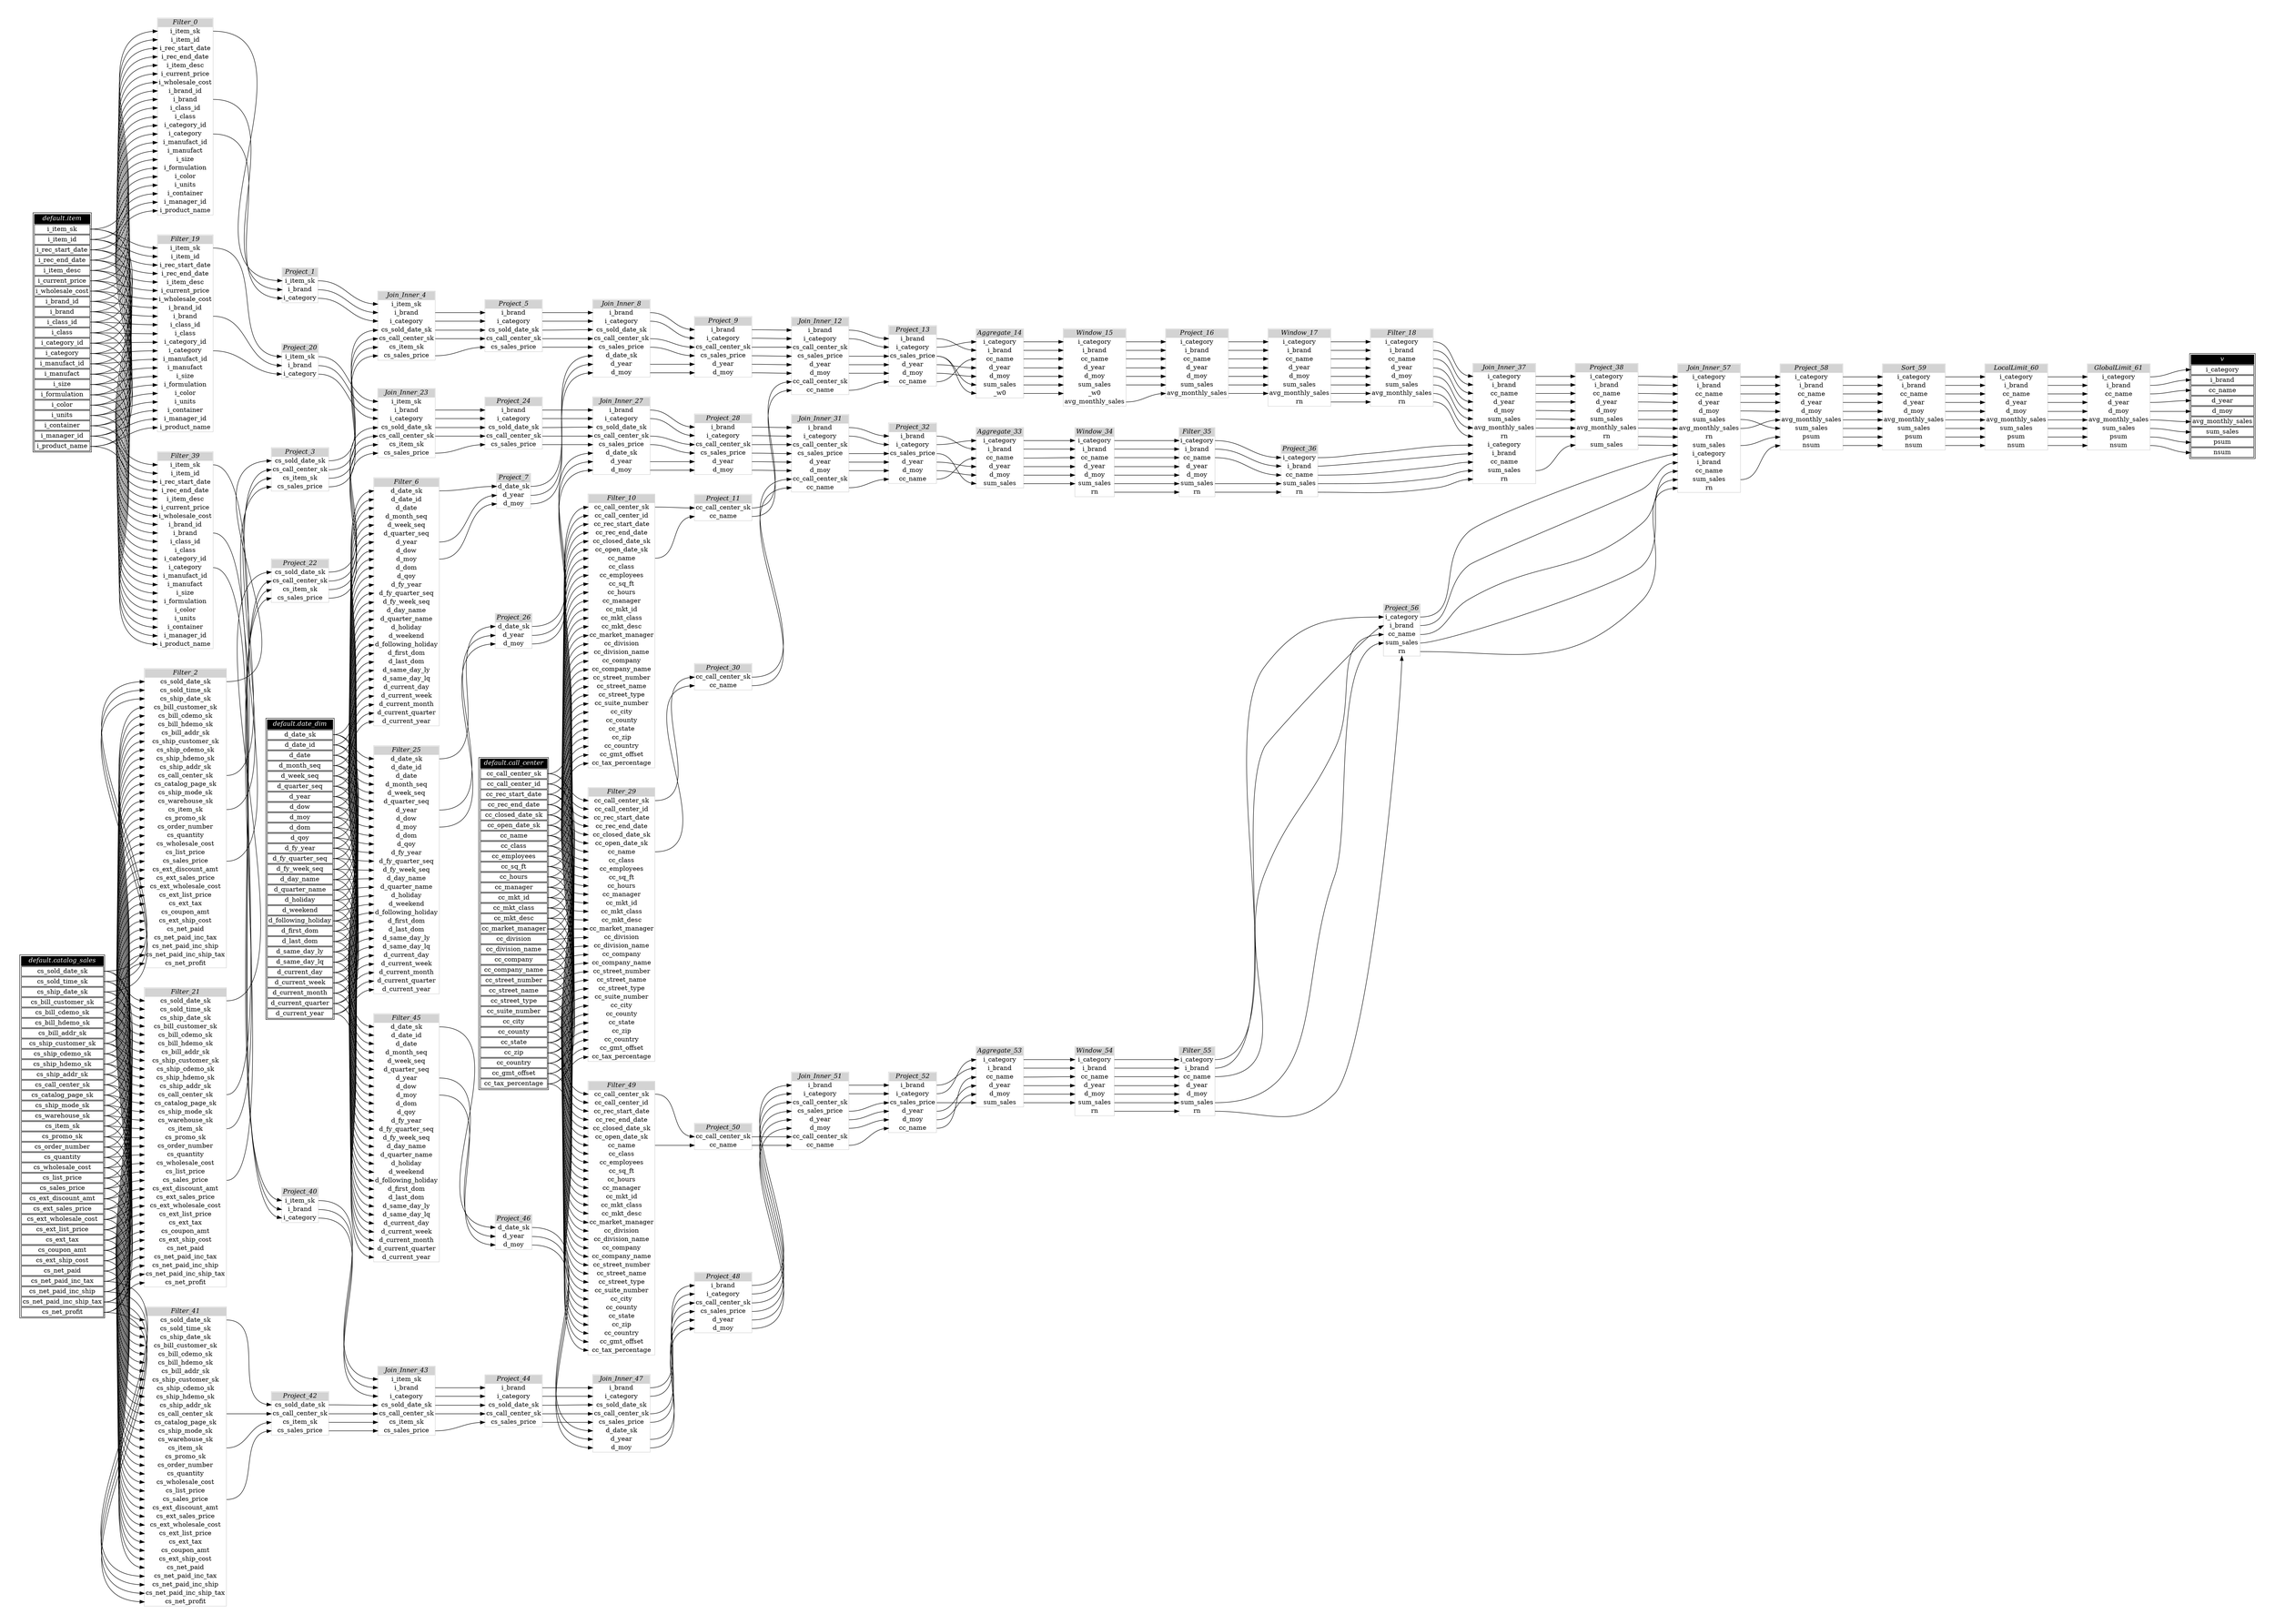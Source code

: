 // Automatically generated by TPCDSFlowTestSuite


digraph {
  graph [pad="0.5" nodesep="0.5" ranksep="1" fontname="Helvetica" rankdir=LR];
  node [shape=plaintext]

  
"Aggregate_14" [label=<
<table color="lightgray" border="1" cellborder="0" cellspacing="0">
  <tr><td bgcolor="lightgray" port="nodeName"><i>Aggregate_14</i></td></tr>
  <tr><td port="0">i_category</td></tr>
<tr><td port="1">i_brand</td></tr>
<tr><td port="2">cc_name</td></tr>
<tr><td port="3">d_year</td></tr>
<tr><td port="4">d_moy</td></tr>
<tr><td port="5">sum_sales</td></tr>
<tr><td port="6">_w0</td></tr>
</table>>];
     

"Aggregate_33" [label=<
<table color="lightgray" border="1" cellborder="0" cellspacing="0">
  <tr><td bgcolor="lightgray" port="nodeName"><i>Aggregate_33</i></td></tr>
  <tr><td port="0">i_category</td></tr>
<tr><td port="1">i_brand</td></tr>
<tr><td port="2">cc_name</td></tr>
<tr><td port="3">d_year</td></tr>
<tr><td port="4">d_moy</td></tr>
<tr><td port="5">sum_sales</td></tr>
</table>>];
     

"Aggregate_53" [label=<
<table color="lightgray" border="1" cellborder="0" cellspacing="0">
  <tr><td bgcolor="lightgray" port="nodeName"><i>Aggregate_53</i></td></tr>
  <tr><td port="0">i_category</td></tr>
<tr><td port="1">i_brand</td></tr>
<tr><td port="2">cc_name</td></tr>
<tr><td port="3">d_year</td></tr>
<tr><td port="4">d_moy</td></tr>
<tr><td port="5">sum_sales</td></tr>
</table>>];
     

"Filter_0" [label=<
<table color="lightgray" border="1" cellborder="0" cellspacing="0">
  <tr><td bgcolor="lightgray" port="nodeName"><i>Filter_0</i></td></tr>
  <tr><td port="0">i_item_sk</td></tr>
<tr><td port="1">i_item_id</td></tr>
<tr><td port="2">i_rec_start_date</td></tr>
<tr><td port="3">i_rec_end_date</td></tr>
<tr><td port="4">i_item_desc</td></tr>
<tr><td port="5">i_current_price</td></tr>
<tr><td port="6">i_wholesale_cost</td></tr>
<tr><td port="7">i_brand_id</td></tr>
<tr><td port="8">i_brand</td></tr>
<tr><td port="9">i_class_id</td></tr>
<tr><td port="10">i_class</td></tr>
<tr><td port="11">i_category_id</td></tr>
<tr><td port="12">i_category</td></tr>
<tr><td port="13">i_manufact_id</td></tr>
<tr><td port="14">i_manufact</td></tr>
<tr><td port="15">i_size</td></tr>
<tr><td port="16">i_formulation</td></tr>
<tr><td port="17">i_color</td></tr>
<tr><td port="18">i_units</td></tr>
<tr><td port="19">i_container</td></tr>
<tr><td port="20">i_manager_id</td></tr>
<tr><td port="21">i_product_name</td></tr>
</table>>];
     

"Filter_10" [label=<
<table color="lightgray" border="1" cellborder="0" cellspacing="0">
  <tr><td bgcolor="lightgray" port="nodeName"><i>Filter_10</i></td></tr>
  <tr><td port="0">cc_call_center_sk</td></tr>
<tr><td port="1">cc_call_center_id</td></tr>
<tr><td port="2">cc_rec_start_date</td></tr>
<tr><td port="3">cc_rec_end_date</td></tr>
<tr><td port="4">cc_closed_date_sk</td></tr>
<tr><td port="5">cc_open_date_sk</td></tr>
<tr><td port="6">cc_name</td></tr>
<tr><td port="7">cc_class</td></tr>
<tr><td port="8">cc_employees</td></tr>
<tr><td port="9">cc_sq_ft</td></tr>
<tr><td port="10">cc_hours</td></tr>
<tr><td port="11">cc_manager</td></tr>
<tr><td port="12">cc_mkt_id</td></tr>
<tr><td port="13">cc_mkt_class</td></tr>
<tr><td port="14">cc_mkt_desc</td></tr>
<tr><td port="15">cc_market_manager</td></tr>
<tr><td port="16">cc_division</td></tr>
<tr><td port="17">cc_division_name</td></tr>
<tr><td port="18">cc_company</td></tr>
<tr><td port="19">cc_company_name</td></tr>
<tr><td port="20">cc_street_number</td></tr>
<tr><td port="21">cc_street_name</td></tr>
<tr><td port="22">cc_street_type</td></tr>
<tr><td port="23">cc_suite_number</td></tr>
<tr><td port="24">cc_city</td></tr>
<tr><td port="25">cc_county</td></tr>
<tr><td port="26">cc_state</td></tr>
<tr><td port="27">cc_zip</td></tr>
<tr><td port="28">cc_country</td></tr>
<tr><td port="29">cc_gmt_offset</td></tr>
<tr><td port="30">cc_tax_percentage</td></tr>
</table>>];
     

"Filter_18" [label=<
<table color="lightgray" border="1" cellborder="0" cellspacing="0">
  <tr><td bgcolor="lightgray" port="nodeName"><i>Filter_18</i></td></tr>
  <tr><td port="0">i_category</td></tr>
<tr><td port="1">i_brand</td></tr>
<tr><td port="2">cc_name</td></tr>
<tr><td port="3">d_year</td></tr>
<tr><td port="4">d_moy</td></tr>
<tr><td port="5">sum_sales</td></tr>
<tr><td port="6">avg_monthly_sales</td></tr>
<tr><td port="7">rn</td></tr>
</table>>];
     

"Filter_19" [label=<
<table color="lightgray" border="1" cellborder="0" cellspacing="0">
  <tr><td bgcolor="lightgray" port="nodeName"><i>Filter_19</i></td></tr>
  <tr><td port="0">i_item_sk</td></tr>
<tr><td port="1">i_item_id</td></tr>
<tr><td port="2">i_rec_start_date</td></tr>
<tr><td port="3">i_rec_end_date</td></tr>
<tr><td port="4">i_item_desc</td></tr>
<tr><td port="5">i_current_price</td></tr>
<tr><td port="6">i_wholesale_cost</td></tr>
<tr><td port="7">i_brand_id</td></tr>
<tr><td port="8">i_brand</td></tr>
<tr><td port="9">i_class_id</td></tr>
<tr><td port="10">i_class</td></tr>
<tr><td port="11">i_category_id</td></tr>
<tr><td port="12">i_category</td></tr>
<tr><td port="13">i_manufact_id</td></tr>
<tr><td port="14">i_manufact</td></tr>
<tr><td port="15">i_size</td></tr>
<tr><td port="16">i_formulation</td></tr>
<tr><td port="17">i_color</td></tr>
<tr><td port="18">i_units</td></tr>
<tr><td port="19">i_container</td></tr>
<tr><td port="20">i_manager_id</td></tr>
<tr><td port="21">i_product_name</td></tr>
</table>>];
     

"Filter_2" [label=<
<table color="lightgray" border="1" cellborder="0" cellspacing="0">
  <tr><td bgcolor="lightgray" port="nodeName"><i>Filter_2</i></td></tr>
  <tr><td port="0">cs_sold_date_sk</td></tr>
<tr><td port="1">cs_sold_time_sk</td></tr>
<tr><td port="2">cs_ship_date_sk</td></tr>
<tr><td port="3">cs_bill_customer_sk</td></tr>
<tr><td port="4">cs_bill_cdemo_sk</td></tr>
<tr><td port="5">cs_bill_hdemo_sk</td></tr>
<tr><td port="6">cs_bill_addr_sk</td></tr>
<tr><td port="7">cs_ship_customer_sk</td></tr>
<tr><td port="8">cs_ship_cdemo_sk</td></tr>
<tr><td port="9">cs_ship_hdemo_sk</td></tr>
<tr><td port="10">cs_ship_addr_sk</td></tr>
<tr><td port="11">cs_call_center_sk</td></tr>
<tr><td port="12">cs_catalog_page_sk</td></tr>
<tr><td port="13">cs_ship_mode_sk</td></tr>
<tr><td port="14">cs_warehouse_sk</td></tr>
<tr><td port="15">cs_item_sk</td></tr>
<tr><td port="16">cs_promo_sk</td></tr>
<tr><td port="17">cs_order_number</td></tr>
<tr><td port="18">cs_quantity</td></tr>
<tr><td port="19">cs_wholesale_cost</td></tr>
<tr><td port="20">cs_list_price</td></tr>
<tr><td port="21">cs_sales_price</td></tr>
<tr><td port="22">cs_ext_discount_amt</td></tr>
<tr><td port="23">cs_ext_sales_price</td></tr>
<tr><td port="24">cs_ext_wholesale_cost</td></tr>
<tr><td port="25">cs_ext_list_price</td></tr>
<tr><td port="26">cs_ext_tax</td></tr>
<tr><td port="27">cs_coupon_amt</td></tr>
<tr><td port="28">cs_ext_ship_cost</td></tr>
<tr><td port="29">cs_net_paid</td></tr>
<tr><td port="30">cs_net_paid_inc_tax</td></tr>
<tr><td port="31">cs_net_paid_inc_ship</td></tr>
<tr><td port="32">cs_net_paid_inc_ship_tax</td></tr>
<tr><td port="33">cs_net_profit</td></tr>
</table>>];
     

"Filter_21" [label=<
<table color="lightgray" border="1" cellborder="0" cellspacing="0">
  <tr><td bgcolor="lightgray" port="nodeName"><i>Filter_21</i></td></tr>
  <tr><td port="0">cs_sold_date_sk</td></tr>
<tr><td port="1">cs_sold_time_sk</td></tr>
<tr><td port="2">cs_ship_date_sk</td></tr>
<tr><td port="3">cs_bill_customer_sk</td></tr>
<tr><td port="4">cs_bill_cdemo_sk</td></tr>
<tr><td port="5">cs_bill_hdemo_sk</td></tr>
<tr><td port="6">cs_bill_addr_sk</td></tr>
<tr><td port="7">cs_ship_customer_sk</td></tr>
<tr><td port="8">cs_ship_cdemo_sk</td></tr>
<tr><td port="9">cs_ship_hdemo_sk</td></tr>
<tr><td port="10">cs_ship_addr_sk</td></tr>
<tr><td port="11">cs_call_center_sk</td></tr>
<tr><td port="12">cs_catalog_page_sk</td></tr>
<tr><td port="13">cs_ship_mode_sk</td></tr>
<tr><td port="14">cs_warehouse_sk</td></tr>
<tr><td port="15">cs_item_sk</td></tr>
<tr><td port="16">cs_promo_sk</td></tr>
<tr><td port="17">cs_order_number</td></tr>
<tr><td port="18">cs_quantity</td></tr>
<tr><td port="19">cs_wholesale_cost</td></tr>
<tr><td port="20">cs_list_price</td></tr>
<tr><td port="21">cs_sales_price</td></tr>
<tr><td port="22">cs_ext_discount_amt</td></tr>
<tr><td port="23">cs_ext_sales_price</td></tr>
<tr><td port="24">cs_ext_wholesale_cost</td></tr>
<tr><td port="25">cs_ext_list_price</td></tr>
<tr><td port="26">cs_ext_tax</td></tr>
<tr><td port="27">cs_coupon_amt</td></tr>
<tr><td port="28">cs_ext_ship_cost</td></tr>
<tr><td port="29">cs_net_paid</td></tr>
<tr><td port="30">cs_net_paid_inc_tax</td></tr>
<tr><td port="31">cs_net_paid_inc_ship</td></tr>
<tr><td port="32">cs_net_paid_inc_ship_tax</td></tr>
<tr><td port="33">cs_net_profit</td></tr>
</table>>];
     

"Filter_25" [label=<
<table color="lightgray" border="1" cellborder="0" cellspacing="0">
  <tr><td bgcolor="lightgray" port="nodeName"><i>Filter_25</i></td></tr>
  <tr><td port="0">d_date_sk</td></tr>
<tr><td port="1">d_date_id</td></tr>
<tr><td port="2">d_date</td></tr>
<tr><td port="3">d_month_seq</td></tr>
<tr><td port="4">d_week_seq</td></tr>
<tr><td port="5">d_quarter_seq</td></tr>
<tr><td port="6">d_year</td></tr>
<tr><td port="7">d_dow</td></tr>
<tr><td port="8">d_moy</td></tr>
<tr><td port="9">d_dom</td></tr>
<tr><td port="10">d_qoy</td></tr>
<tr><td port="11">d_fy_year</td></tr>
<tr><td port="12">d_fy_quarter_seq</td></tr>
<tr><td port="13">d_fy_week_seq</td></tr>
<tr><td port="14">d_day_name</td></tr>
<tr><td port="15">d_quarter_name</td></tr>
<tr><td port="16">d_holiday</td></tr>
<tr><td port="17">d_weekend</td></tr>
<tr><td port="18">d_following_holiday</td></tr>
<tr><td port="19">d_first_dom</td></tr>
<tr><td port="20">d_last_dom</td></tr>
<tr><td port="21">d_same_day_ly</td></tr>
<tr><td port="22">d_same_day_lq</td></tr>
<tr><td port="23">d_current_day</td></tr>
<tr><td port="24">d_current_week</td></tr>
<tr><td port="25">d_current_month</td></tr>
<tr><td port="26">d_current_quarter</td></tr>
<tr><td port="27">d_current_year</td></tr>
</table>>];
     

"Filter_29" [label=<
<table color="lightgray" border="1" cellborder="0" cellspacing="0">
  <tr><td bgcolor="lightgray" port="nodeName"><i>Filter_29</i></td></tr>
  <tr><td port="0">cc_call_center_sk</td></tr>
<tr><td port="1">cc_call_center_id</td></tr>
<tr><td port="2">cc_rec_start_date</td></tr>
<tr><td port="3">cc_rec_end_date</td></tr>
<tr><td port="4">cc_closed_date_sk</td></tr>
<tr><td port="5">cc_open_date_sk</td></tr>
<tr><td port="6">cc_name</td></tr>
<tr><td port="7">cc_class</td></tr>
<tr><td port="8">cc_employees</td></tr>
<tr><td port="9">cc_sq_ft</td></tr>
<tr><td port="10">cc_hours</td></tr>
<tr><td port="11">cc_manager</td></tr>
<tr><td port="12">cc_mkt_id</td></tr>
<tr><td port="13">cc_mkt_class</td></tr>
<tr><td port="14">cc_mkt_desc</td></tr>
<tr><td port="15">cc_market_manager</td></tr>
<tr><td port="16">cc_division</td></tr>
<tr><td port="17">cc_division_name</td></tr>
<tr><td port="18">cc_company</td></tr>
<tr><td port="19">cc_company_name</td></tr>
<tr><td port="20">cc_street_number</td></tr>
<tr><td port="21">cc_street_name</td></tr>
<tr><td port="22">cc_street_type</td></tr>
<tr><td port="23">cc_suite_number</td></tr>
<tr><td port="24">cc_city</td></tr>
<tr><td port="25">cc_county</td></tr>
<tr><td port="26">cc_state</td></tr>
<tr><td port="27">cc_zip</td></tr>
<tr><td port="28">cc_country</td></tr>
<tr><td port="29">cc_gmt_offset</td></tr>
<tr><td port="30">cc_tax_percentage</td></tr>
</table>>];
     

"Filter_35" [label=<
<table color="lightgray" border="1" cellborder="0" cellspacing="0">
  <tr><td bgcolor="lightgray" port="nodeName"><i>Filter_35</i></td></tr>
  <tr><td port="0">i_category</td></tr>
<tr><td port="1">i_brand</td></tr>
<tr><td port="2">cc_name</td></tr>
<tr><td port="3">d_year</td></tr>
<tr><td port="4">d_moy</td></tr>
<tr><td port="5">sum_sales</td></tr>
<tr><td port="6">rn</td></tr>
</table>>];
     

"Filter_39" [label=<
<table color="lightgray" border="1" cellborder="0" cellspacing="0">
  <tr><td bgcolor="lightgray" port="nodeName"><i>Filter_39</i></td></tr>
  <tr><td port="0">i_item_sk</td></tr>
<tr><td port="1">i_item_id</td></tr>
<tr><td port="2">i_rec_start_date</td></tr>
<tr><td port="3">i_rec_end_date</td></tr>
<tr><td port="4">i_item_desc</td></tr>
<tr><td port="5">i_current_price</td></tr>
<tr><td port="6">i_wholesale_cost</td></tr>
<tr><td port="7">i_brand_id</td></tr>
<tr><td port="8">i_brand</td></tr>
<tr><td port="9">i_class_id</td></tr>
<tr><td port="10">i_class</td></tr>
<tr><td port="11">i_category_id</td></tr>
<tr><td port="12">i_category</td></tr>
<tr><td port="13">i_manufact_id</td></tr>
<tr><td port="14">i_manufact</td></tr>
<tr><td port="15">i_size</td></tr>
<tr><td port="16">i_formulation</td></tr>
<tr><td port="17">i_color</td></tr>
<tr><td port="18">i_units</td></tr>
<tr><td port="19">i_container</td></tr>
<tr><td port="20">i_manager_id</td></tr>
<tr><td port="21">i_product_name</td></tr>
</table>>];
     

"Filter_41" [label=<
<table color="lightgray" border="1" cellborder="0" cellspacing="0">
  <tr><td bgcolor="lightgray" port="nodeName"><i>Filter_41</i></td></tr>
  <tr><td port="0">cs_sold_date_sk</td></tr>
<tr><td port="1">cs_sold_time_sk</td></tr>
<tr><td port="2">cs_ship_date_sk</td></tr>
<tr><td port="3">cs_bill_customer_sk</td></tr>
<tr><td port="4">cs_bill_cdemo_sk</td></tr>
<tr><td port="5">cs_bill_hdemo_sk</td></tr>
<tr><td port="6">cs_bill_addr_sk</td></tr>
<tr><td port="7">cs_ship_customer_sk</td></tr>
<tr><td port="8">cs_ship_cdemo_sk</td></tr>
<tr><td port="9">cs_ship_hdemo_sk</td></tr>
<tr><td port="10">cs_ship_addr_sk</td></tr>
<tr><td port="11">cs_call_center_sk</td></tr>
<tr><td port="12">cs_catalog_page_sk</td></tr>
<tr><td port="13">cs_ship_mode_sk</td></tr>
<tr><td port="14">cs_warehouse_sk</td></tr>
<tr><td port="15">cs_item_sk</td></tr>
<tr><td port="16">cs_promo_sk</td></tr>
<tr><td port="17">cs_order_number</td></tr>
<tr><td port="18">cs_quantity</td></tr>
<tr><td port="19">cs_wholesale_cost</td></tr>
<tr><td port="20">cs_list_price</td></tr>
<tr><td port="21">cs_sales_price</td></tr>
<tr><td port="22">cs_ext_discount_amt</td></tr>
<tr><td port="23">cs_ext_sales_price</td></tr>
<tr><td port="24">cs_ext_wholesale_cost</td></tr>
<tr><td port="25">cs_ext_list_price</td></tr>
<tr><td port="26">cs_ext_tax</td></tr>
<tr><td port="27">cs_coupon_amt</td></tr>
<tr><td port="28">cs_ext_ship_cost</td></tr>
<tr><td port="29">cs_net_paid</td></tr>
<tr><td port="30">cs_net_paid_inc_tax</td></tr>
<tr><td port="31">cs_net_paid_inc_ship</td></tr>
<tr><td port="32">cs_net_paid_inc_ship_tax</td></tr>
<tr><td port="33">cs_net_profit</td></tr>
</table>>];
     

"Filter_45" [label=<
<table color="lightgray" border="1" cellborder="0" cellspacing="0">
  <tr><td bgcolor="lightgray" port="nodeName"><i>Filter_45</i></td></tr>
  <tr><td port="0">d_date_sk</td></tr>
<tr><td port="1">d_date_id</td></tr>
<tr><td port="2">d_date</td></tr>
<tr><td port="3">d_month_seq</td></tr>
<tr><td port="4">d_week_seq</td></tr>
<tr><td port="5">d_quarter_seq</td></tr>
<tr><td port="6">d_year</td></tr>
<tr><td port="7">d_dow</td></tr>
<tr><td port="8">d_moy</td></tr>
<tr><td port="9">d_dom</td></tr>
<tr><td port="10">d_qoy</td></tr>
<tr><td port="11">d_fy_year</td></tr>
<tr><td port="12">d_fy_quarter_seq</td></tr>
<tr><td port="13">d_fy_week_seq</td></tr>
<tr><td port="14">d_day_name</td></tr>
<tr><td port="15">d_quarter_name</td></tr>
<tr><td port="16">d_holiday</td></tr>
<tr><td port="17">d_weekend</td></tr>
<tr><td port="18">d_following_holiday</td></tr>
<tr><td port="19">d_first_dom</td></tr>
<tr><td port="20">d_last_dom</td></tr>
<tr><td port="21">d_same_day_ly</td></tr>
<tr><td port="22">d_same_day_lq</td></tr>
<tr><td port="23">d_current_day</td></tr>
<tr><td port="24">d_current_week</td></tr>
<tr><td port="25">d_current_month</td></tr>
<tr><td port="26">d_current_quarter</td></tr>
<tr><td port="27">d_current_year</td></tr>
</table>>];
     

"Filter_49" [label=<
<table color="lightgray" border="1" cellborder="0" cellspacing="0">
  <tr><td bgcolor="lightgray" port="nodeName"><i>Filter_49</i></td></tr>
  <tr><td port="0">cc_call_center_sk</td></tr>
<tr><td port="1">cc_call_center_id</td></tr>
<tr><td port="2">cc_rec_start_date</td></tr>
<tr><td port="3">cc_rec_end_date</td></tr>
<tr><td port="4">cc_closed_date_sk</td></tr>
<tr><td port="5">cc_open_date_sk</td></tr>
<tr><td port="6">cc_name</td></tr>
<tr><td port="7">cc_class</td></tr>
<tr><td port="8">cc_employees</td></tr>
<tr><td port="9">cc_sq_ft</td></tr>
<tr><td port="10">cc_hours</td></tr>
<tr><td port="11">cc_manager</td></tr>
<tr><td port="12">cc_mkt_id</td></tr>
<tr><td port="13">cc_mkt_class</td></tr>
<tr><td port="14">cc_mkt_desc</td></tr>
<tr><td port="15">cc_market_manager</td></tr>
<tr><td port="16">cc_division</td></tr>
<tr><td port="17">cc_division_name</td></tr>
<tr><td port="18">cc_company</td></tr>
<tr><td port="19">cc_company_name</td></tr>
<tr><td port="20">cc_street_number</td></tr>
<tr><td port="21">cc_street_name</td></tr>
<tr><td port="22">cc_street_type</td></tr>
<tr><td port="23">cc_suite_number</td></tr>
<tr><td port="24">cc_city</td></tr>
<tr><td port="25">cc_county</td></tr>
<tr><td port="26">cc_state</td></tr>
<tr><td port="27">cc_zip</td></tr>
<tr><td port="28">cc_country</td></tr>
<tr><td port="29">cc_gmt_offset</td></tr>
<tr><td port="30">cc_tax_percentage</td></tr>
</table>>];
     

"Filter_55" [label=<
<table color="lightgray" border="1" cellborder="0" cellspacing="0">
  <tr><td bgcolor="lightgray" port="nodeName"><i>Filter_55</i></td></tr>
  <tr><td port="0">i_category</td></tr>
<tr><td port="1">i_brand</td></tr>
<tr><td port="2">cc_name</td></tr>
<tr><td port="3">d_year</td></tr>
<tr><td port="4">d_moy</td></tr>
<tr><td port="5">sum_sales</td></tr>
<tr><td port="6">rn</td></tr>
</table>>];
     

"Filter_6" [label=<
<table color="lightgray" border="1" cellborder="0" cellspacing="0">
  <tr><td bgcolor="lightgray" port="nodeName"><i>Filter_6</i></td></tr>
  <tr><td port="0">d_date_sk</td></tr>
<tr><td port="1">d_date_id</td></tr>
<tr><td port="2">d_date</td></tr>
<tr><td port="3">d_month_seq</td></tr>
<tr><td port="4">d_week_seq</td></tr>
<tr><td port="5">d_quarter_seq</td></tr>
<tr><td port="6">d_year</td></tr>
<tr><td port="7">d_dow</td></tr>
<tr><td port="8">d_moy</td></tr>
<tr><td port="9">d_dom</td></tr>
<tr><td port="10">d_qoy</td></tr>
<tr><td port="11">d_fy_year</td></tr>
<tr><td port="12">d_fy_quarter_seq</td></tr>
<tr><td port="13">d_fy_week_seq</td></tr>
<tr><td port="14">d_day_name</td></tr>
<tr><td port="15">d_quarter_name</td></tr>
<tr><td port="16">d_holiday</td></tr>
<tr><td port="17">d_weekend</td></tr>
<tr><td port="18">d_following_holiday</td></tr>
<tr><td port="19">d_first_dom</td></tr>
<tr><td port="20">d_last_dom</td></tr>
<tr><td port="21">d_same_day_ly</td></tr>
<tr><td port="22">d_same_day_lq</td></tr>
<tr><td port="23">d_current_day</td></tr>
<tr><td port="24">d_current_week</td></tr>
<tr><td port="25">d_current_month</td></tr>
<tr><td port="26">d_current_quarter</td></tr>
<tr><td port="27">d_current_year</td></tr>
</table>>];
     

"GlobalLimit_61" [label=<
<table color="lightgray" border="1" cellborder="0" cellspacing="0">
  <tr><td bgcolor="lightgray" port="nodeName"><i>GlobalLimit_61</i></td></tr>
  <tr><td port="0">i_category</td></tr>
<tr><td port="1">i_brand</td></tr>
<tr><td port="2">cc_name</td></tr>
<tr><td port="3">d_year</td></tr>
<tr><td port="4">d_moy</td></tr>
<tr><td port="5">avg_monthly_sales</td></tr>
<tr><td port="6">sum_sales</td></tr>
<tr><td port="7">psum</td></tr>
<tr><td port="8">nsum</td></tr>
</table>>];
     

"Join_Inner_12" [label=<
<table color="lightgray" border="1" cellborder="0" cellspacing="0">
  <tr><td bgcolor="lightgray" port="nodeName"><i>Join_Inner_12</i></td></tr>
  <tr><td port="0">i_brand</td></tr>
<tr><td port="1">i_category</td></tr>
<tr><td port="2">cs_call_center_sk</td></tr>
<tr><td port="3">cs_sales_price</td></tr>
<tr><td port="4">d_year</td></tr>
<tr><td port="5">d_moy</td></tr>
<tr><td port="6">cc_call_center_sk</td></tr>
<tr><td port="7">cc_name</td></tr>
</table>>];
     

"Join_Inner_23" [label=<
<table color="lightgray" border="1" cellborder="0" cellspacing="0">
  <tr><td bgcolor="lightgray" port="nodeName"><i>Join_Inner_23</i></td></tr>
  <tr><td port="0">i_item_sk</td></tr>
<tr><td port="1">i_brand</td></tr>
<tr><td port="2">i_category</td></tr>
<tr><td port="3">cs_sold_date_sk</td></tr>
<tr><td port="4">cs_call_center_sk</td></tr>
<tr><td port="5">cs_item_sk</td></tr>
<tr><td port="6">cs_sales_price</td></tr>
</table>>];
     

"Join_Inner_27" [label=<
<table color="lightgray" border="1" cellborder="0" cellspacing="0">
  <tr><td bgcolor="lightgray" port="nodeName"><i>Join_Inner_27</i></td></tr>
  <tr><td port="0">i_brand</td></tr>
<tr><td port="1">i_category</td></tr>
<tr><td port="2">cs_sold_date_sk</td></tr>
<tr><td port="3">cs_call_center_sk</td></tr>
<tr><td port="4">cs_sales_price</td></tr>
<tr><td port="5">d_date_sk</td></tr>
<tr><td port="6">d_year</td></tr>
<tr><td port="7">d_moy</td></tr>
</table>>];
     

"Join_Inner_31" [label=<
<table color="lightgray" border="1" cellborder="0" cellspacing="0">
  <tr><td bgcolor="lightgray" port="nodeName"><i>Join_Inner_31</i></td></tr>
  <tr><td port="0">i_brand</td></tr>
<tr><td port="1">i_category</td></tr>
<tr><td port="2">cs_call_center_sk</td></tr>
<tr><td port="3">cs_sales_price</td></tr>
<tr><td port="4">d_year</td></tr>
<tr><td port="5">d_moy</td></tr>
<tr><td port="6">cc_call_center_sk</td></tr>
<tr><td port="7">cc_name</td></tr>
</table>>];
     

"Join_Inner_37" [label=<
<table color="lightgray" border="1" cellborder="0" cellspacing="0">
  <tr><td bgcolor="lightgray" port="nodeName"><i>Join_Inner_37</i></td></tr>
  <tr><td port="0">i_category</td></tr>
<tr><td port="1">i_brand</td></tr>
<tr><td port="2">cc_name</td></tr>
<tr><td port="3">d_year</td></tr>
<tr><td port="4">d_moy</td></tr>
<tr><td port="5">sum_sales</td></tr>
<tr><td port="6">avg_monthly_sales</td></tr>
<tr><td port="7">rn</td></tr>
<tr><td port="8">i_category</td></tr>
<tr><td port="9">i_brand</td></tr>
<tr><td port="10">cc_name</td></tr>
<tr><td port="11">sum_sales</td></tr>
<tr><td port="12">rn</td></tr>
</table>>];
     

"Join_Inner_4" [label=<
<table color="lightgray" border="1" cellborder="0" cellspacing="0">
  <tr><td bgcolor="lightgray" port="nodeName"><i>Join_Inner_4</i></td></tr>
  <tr><td port="0">i_item_sk</td></tr>
<tr><td port="1">i_brand</td></tr>
<tr><td port="2">i_category</td></tr>
<tr><td port="3">cs_sold_date_sk</td></tr>
<tr><td port="4">cs_call_center_sk</td></tr>
<tr><td port="5">cs_item_sk</td></tr>
<tr><td port="6">cs_sales_price</td></tr>
</table>>];
     

"Join_Inner_43" [label=<
<table color="lightgray" border="1" cellborder="0" cellspacing="0">
  <tr><td bgcolor="lightgray" port="nodeName"><i>Join_Inner_43</i></td></tr>
  <tr><td port="0">i_item_sk</td></tr>
<tr><td port="1">i_brand</td></tr>
<tr><td port="2">i_category</td></tr>
<tr><td port="3">cs_sold_date_sk</td></tr>
<tr><td port="4">cs_call_center_sk</td></tr>
<tr><td port="5">cs_item_sk</td></tr>
<tr><td port="6">cs_sales_price</td></tr>
</table>>];
     

"Join_Inner_47" [label=<
<table color="lightgray" border="1" cellborder="0" cellspacing="0">
  <tr><td bgcolor="lightgray" port="nodeName"><i>Join_Inner_47</i></td></tr>
  <tr><td port="0">i_brand</td></tr>
<tr><td port="1">i_category</td></tr>
<tr><td port="2">cs_sold_date_sk</td></tr>
<tr><td port="3">cs_call_center_sk</td></tr>
<tr><td port="4">cs_sales_price</td></tr>
<tr><td port="5">d_date_sk</td></tr>
<tr><td port="6">d_year</td></tr>
<tr><td port="7">d_moy</td></tr>
</table>>];
     

"Join_Inner_51" [label=<
<table color="lightgray" border="1" cellborder="0" cellspacing="0">
  <tr><td bgcolor="lightgray" port="nodeName"><i>Join_Inner_51</i></td></tr>
  <tr><td port="0">i_brand</td></tr>
<tr><td port="1">i_category</td></tr>
<tr><td port="2">cs_call_center_sk</td></tr>
<tr><td port="3">cs_sales_price</td></tr>
<tr><td port="4">d_year</td></tr>
<tr><td port="5">d_moy</td></tr>
<tr><td port="6">cc_call_center_sk</td></tr>
<tr><td port="7">cc_name</td></tr>
</table>>];
     

"Join_Inner_57" [label=<
<table color="lightgray" border="1" cellborder="0" cellspacing="0">
  <tr><td bgcolor="lightgray" port="nodeName"><i>Join_Inner_57</i></td></tr>
  <tr><td port="0">i_category</td></tr>
<tr><td port="1">i_brand</td></tr>
<tr><td port="2">cc_name</td></tr>
<tr><td port="3">d_year</td></tr>
<tr><td port="4">d_moy</td></tr>
<tr><td port="5">sum_sales</td></tr>
<tr><td port="6">avg_monthly_sales</td></tr>
<tr><td port="7">rn</td></tr>
<tr><td port="8">sum_sales</td></tr>
<tr><td port="9">i_category</td></tr>
<tr><td port="10">i_brand</td></tr>
<tr><td port="11">cc_name</td></tr>
<tr><td port="12">sum_sales</td></tr>
<tr><td port="13">rn</td></tr>
</table>>];
     

"Join_Inner_8" [label=<
<table color="lightgray" border="1" cellborder="0" cellspacing="0">
  <tr><td bgcolor="lightgray" port="nodeName"><i>Join_Inner_8</i></td></tr>
  <tr><td port="0">i_brand</td></tr>
<tr><td port="1">i_category</td></tr>
<tr><td port="2">cs_sold_date_sk</td></tr>
<tr><td port="3">cs_call_center_sk</td></tr>
<tr><td port="4">cs_sales_price</td></tr>
<tr><td port="5">d_date_sk</td></tr>
<tr><td port="6">d_year</td></tr>
<tr><td port="7">d_moy</td></tr>
</table>>];
     

"LocalLimit_60" [label=<
<table color="lightgray" border="1" cellborder="0" cellspacing="0">
  <tr><td bgcolor="lightgray" port="nodeName"><i>LocalLimit_60</i></td></tr>
  <tr><td port="0">i_category</td></tr>
<tr><td port="1">i_brand</td></tr>
<tr><td port="2">cc_name</td></tr>
<tr><td port="3">d_year</td></tr>
<tr><td port="4">d_moy</td></tr>
<tr><td port="5">avg_monthly_sales</td></tr>
<tr><td port="6">sum_sales</td></tr>
<tr><td port="7">psum</td></tr>
<tr><td port="8">nsum</td></tr>
</table>>];
     

"Project_1" [label=<
<table color="lightgray" border="1" cellborder="0" cellspacing="0">
  <tr><td bgcolor="lightgray" port="nodeName"><i>Project_1</i></td></tr>
  <tr><td port="0">i_item_sk</td></tr>
<tr><td port="1">i_brand</td></tr>
<tr><td port="2">i_category</td></tr>
</table>>];
     

"Project_11" [label=<
<table color="lightgray" border="1" cellborder="0" cellspacing="0">
  <tr><td bgcolor="lightgray" port="nodeName"><i>Project_11</i></td></tr>
  <tr><td port="0">cc_call_center_sk</td></tr>
<tr><td port="1">cc_name</td></tr>
</table>>];
     

"Project_13" [label=<
<table color="lightgray" border="1" cellborder="0" cellspacing="0">
  <tr><td bgcolor="lightgray" port="nodeName"><i>Project_13</i></td></tr>
  <tr><td port="0">i_brand</td></tr>
<tr><td port="1">i_category</td></tr>
<tr><td port="2">cs_sales_price</td></tr>
<tr><td port="3">d_year</td></tr>
<tr><td port="4">d_moy</td></tr>
<tr><td port="5">cc_name</td></tr>
</table>>];
     

"Project_16" [label=<
<table color="lightgray" border="1" cellborder="0" cellspacing="0">
  <tr><td bgcolor="lightgray" port="nodeName"><i>Project_16</i></td></tr>
  <tr><td port="0">i_category</td></tr>
<tr><td port="1">i_brand</td></tr>
<tr><td port="2">cc_name</td></tr>
<tr><td port="3">d_year</td></tr>
<tr><td port="4">d_moy</td></tr>
<tr><td port="5">sum_sales</td></tr>
<tr><td port="6">avg_monthly_sales</td></tr>
</table>>];
     

"Project_20" [label=<
<table color="lightgray" border="1" cellborder="0" cellspacing="0">
  <tr><td bgcolor="lightgray" port="nodeName"><i>Project_20</i></td></tr>
  <tr><td port="0">i_item_sk</td></tr>
<tr><td port="1">i_brand</td></tr>
<tr><td port="2">i_category</td></tr>
</table>>];
     

"Project_22" [label=<
<table color="lightgray" border="1" cellborder="0" cellspacing="0">
  <tr><td bgcolor="lightgray" port="nodeName"><i>Project_22</i></td></tr>
  <tr><td port="0">cs_sold_date_sk</td></tr>
<tr><td port="1">cs_call_center_sk</td></tr>
<tr><td port="2">cs_item_sk</td></tr>
<tr><td port="3">cs_sales_price</td></tr>
</table>>];
     

"Project_24" [label=<
<table color="lightgray" border="1" cellborder="0" cellspacing="0">
  <tr><td bgcolor="lightgray" port="nodeName"><i>Project_24</i></td></tr>
  <tr><td port="0">i_brand</td></tr>
<tr><td port="1">i_category</td></tr>
<tr><td port="2">cs_sold_date_sk</td></tr>
<tr><td port="3">cs_call_center_sk</td></tr>
<tr><td port="4">cs_sales_price</td></tr>
</table>>];
     

"Project_26" [label=<
<table color="lightgray" border="1" cellborder="0" cellspacing="0">
  <tr><td bgcolor="lightgray" port="nodeName"><i>Project_26</i></td></tr>
  <tr><td port="0">d_date_sk</td></tr>
<tr><td port="1">d_year</td></tr>
<tr><td port="2">d_moy</td></tr>
</table>>];
     

"Project_28" [label=<
<table color="lightgray" border="1" cellborder="0" cellspacing="0">
  <tr><td bgcolor="lightgray" port="nodeName"><i>Project_28</i></td></tr>
  <tr><td port="0">i_brand</td></tr>
<tr><td port="1">i_category</td></tr>
<tr><td port="2">cs_call_center_sk</td></tr>
<tr><td port="3">cs_sales_price</td></tr>
<tr><td port="4">d_year</td></tr>
<tr><td port="5">d_moy</td></tr>
</table>>];
     

"Project_3" [label=<
<table color="lightgray" border="1" cellborder="0" cellspacing="0">
  <tr><td bgcolor="lightgray" port="nodeName"><i>Project_3</i></td></tr>
  <tr><td port="0">cs_sold_date_sk</td></tr>
<tr><td port="1">cs_call_center_sk</td></tr>
<tr><td port="2">cs_item_sk</td></tr>
<tr><td port="3">cs_sales_price</td></tr>
</table>>];
     

"Project_30" [label=<
<table color="lightgray" border="1" cellborder="0" cellspacing="0">
  <tr><td bgcolor="lightgray" port="nodeName"><i>Project_30</i></td></tr>
  <tr><td port="0">cc_call_center_sk</td></tr>
<tr><td port="1">cc_name</td></tr>
</table>>];
     

"Project_32" [label=<
<table color="lightgray" border="1" cellborder="0" cellspacing="0">
  <tr><td bgcolor="lightgray" port="nodeName"><i>Project_32</i></td></tr>
  <tr><td port="0">i_brand</td></tr>
<tr><td port="1">i_category</td></tr>
<tr><td port="2">cs_sales_price</td></tr>
<tr><td port="3">d_year</td></tr>
<tr><td port="4">d_moy</td></tr>
<tr><td port="5">cc_name</td></tr>
</table>>];
     

"Project_36" [label=<
<table color="lightgray" border="1" cellborder="0" cellspacing="0">
  <tr><td bgcolor="lightgray" port="nodeName"><i>Project_36</i></td></tr>
  <tr><td port="0">i_category</td></tr>
<tr><td port="1">i_brand</td></tr>
<tr><td port="2">cc_name</td></tr>
<tr><td port="3">sum_sales</td></tr>
<tr><td port="4">rn</td></tr>
</table>>];
     

"Project_38" [label=<
<table color="lightgray" border="1" cellborder="0" cellspacing="0">
  <tr><td bgcolor="lightgray" port="nodeName"><i>Project_38</i></td></tr>
  <tr><td port="0">i_category</td></tr>
<tr><td port="1">i_brand</td></tr>
<tr><td port="2">cc_name</td></tr>
<tr><td port="3">d_year</td></tr>
<tr><td port="4">d_moy</td></tr>
<tr><td port="5">sum_sales</td></tr>
<tr><td port="6">avg_monthly_sales</td></tr>
<tr><td port="7">rn</td></tr>
<tr><td port="8">sum_sales</td></tr>
</table>>];
     

"Project_40" [label=<
<table color="lightgray" border="1" cellborder="0" cellspacing="0">
  <tr><td bgcolor="lightgray" port="nodeName"><i>Project_40</i></td></tr>
  <tr><td port="0">i_item_sk</td></tr>
<tr><td port="1">i_brand</td></tr>
<tr><td port="2">i_category</td></tr>
</table>>];
     

"Project_42" [label=<
<table color="lightgray" border="1" cellborder="0" cellspacing="0">
  <tr><td bgcolor="lightgray" port="nodeName"><i>Project_42</i></td></tr>
  <tr><td port="0">cs_sold_date_sk</td></tr>
<tr><td port="1">cs_call_center_sk</td></tr>
<tr><td port="2">cs_item_sk</td></tr>
<tr><td port="3">cs_sales_price</td></tr>
</table>>];
     

"Project_44" [label=<
<table color="lightgray" border="1" cellborder="0" cellspacing="0">
  <tr><td bgcolor="lightgray" port="nodeName"><i>Project_44</i></td></tr>
  <tr><td port="0">i_brand</td></tr>
<tr><td port="1">i_category</td></tr>
<tr><td port="2">cs_sold_date_sk</td></tr>
<tr><td port="3">cs_call_center_sk</td></tr>
<tr><td port="4">cs_sales_price</td></tr>
</table>>];
     

"Project_46" [label=<
<table color="lightgray" border="1" cellborder="0" cellspacing="0">
  <tr><td bgcolor="lightgray" port="nodeName"><i>Project_46</i></td></tr>
  <tr><td port="0">d_date_sk</td></tr>
<tr><td port="1">d_year</td></tr>
<tr><td port="2">d_moy</td></tr>
</table>>];
     

"Project_48" [label=<
<table color="lightgray" border="1" cellborder="0" cellspacing="0">
  <tr><td bgcolor="lightgray" port="nodeName"><i>Project_48</i></td></tr>
  <tr><td port="0">i_brand</td></tr>
<tr><td port="1">i_category</td></tr>
<tr><td port="2">cs_call_center_sk</td></tr>
<tr><td port="3">cs_sales_price</td></tr>
<tr><td port="4">d_year</td></tr>
<tr><td port="5">d_moy</td></tr>
</table>>];
     

"Project_5" [label=<
<table color="lightgray" border="1" cellborder="0" cellspacing="0">
  <tr><td bgcolor="lightgray" port="nodeName"><i>Project_5</i></td></tr>
  <tr><td port="0">i_brand</td></tr>
<tr><td port="1">i_category</td></tr>
<tr><td port="2">cs_sold_date_sk</td></tr>
<tr><td port="3">cs_call_center_sk</td></tr>
<tr><td port="4">cs_sales_price</td></tr>
</table>>];
     

"Project_50" [label=<
<table color="lightgray" border="1" cellborder="0" cellspacing="0">
  <tr><td bgcolor="lightgray" port="nodeName"><i>Project_50</i></td></tr>
  <tr><td port="0">cc_call_center_sk</td></tr>
<tr><td port="1">cc_name</td></tr>
</table>>];
     

"Project_52" [label=<
<table color="lightgray" border="1" cellborder="0" cellspacing="0">
  <tr><td bgcolor="lightgray" port="nodeName"><i>Project_52</i></td></tr>
  <tr><td port="0">i_brand</td></tr>
<tr><td port="1">i_category</td></tr>
<tr><td port="2">cs_sales_price</td></tr>
<tr><td port="3">d_year</td></tr>
<tr><td port="4">d_moy</td></tr>
<tr><td port="5">cc_name</td></tr>
</table>>];
     

"Project_56" [label=<
<table color="lightgray" border="1" cellborder="0" cellspacing="0">
  <tr><td bgcolor="lightgray" port="nodeName"><i>Project_56</i></td></tr>
  <tr><td port="0">i_category</td></tr>
<tr><td port="1">i_brand</td></tr>
<tr><td port="2">cc_name</td></tr>
<tr><td port="3">sum_sales</td></tr>
<tr><td port="4">rn</td></tr>
</table>>];
     

"Project_58" [label=<
<table color="lightgray" border="1" cellborder="0" cellspacing="0">
  <tr><td bgcolor="lightgray" port="nodeName"><i>Project_58</i></td></tr>
  <tr><td port="0">i_category</td></tr>
<tr><td port="1">i_brand</td></tr>
<tr><td port="2">cc_name</td></tr>
<tr><td port="3">d_year</td></tr>
<tr><td port="4">d_moy</td></tr>
<tr><td port="5">avg_monthly_sales</td></tr>
<tr><td port="6">sum_sales</td></tr>
<tr><td port="7">psum</td></tr>
<tr><td port="8">nsum</td></tr>
</table>>];
     

"Project_7" [label=<
<table color="lightgray" border="1" cellborder="0" cellspacing="0">
  <tr><td bgcolor="lightgray" port="nodeName"><i>Project_7</i></td></tr>
  <tr><td port="0">d_date_sk</td></tr>
<tr><td port="1">d_year</td></tr>
<tr><td port="2">d_moy</td></tr>
</table>>];
     

"Project_9" [label=<
<table color="lightgray" border="1" cellborder="0" cellspacing="0">
  <tr><td bgcolor="lightgray" port="nodeName"><i>Project_9</i></td></tr>
  <tr><td port="0">i_brand</td></tr>
<tr><td port="1">i_category</td></tr>
<tr><td port="2">cs_call_center_sk</td></tr>
<tr><td port="3">cs_sales_price</td></tr>
<tr><td port="4">d_year</td></tr>
<tr><td port="5">d_moy</td></tr>
</table>>];
     

"Sort_59" [label=<
<table color="lightgray" border="1" cellborder="0" cellspacing="0">
  <tr><td bgcolor="lightgray" port="nodeName"><i>Sort_59</i></td></tr>
  <tr><td port="0">i_category</td></tr>
<tr><td port="1">i_brand</td></tr>
<tr><td port="2">cc_name</td></tr>
<tr><td port="3">d_year</td></tr>
<tr><td port="4">d_moy</td></tr>
<tr><td port="5">avg_monthly_sales</td></tr>
<tr><td port="6">sum_sales</td></tr>
<tr><td port="7">psum</td></tr>
<tr><td port="8">nsum</td></tr>
</table>>];
     

"Window_15" [label=<
<table color="lightgray" border="1" cellborder="0" cellspacing="0">
  <tr><td bgcolor="lightgray" port="nodeName"><i>Window_15</i></td></tr>
  <tr><td port="0">i_category</td></tr>
<tr><td port="1">i_brand</td></tr>
<tr><td port="2">cc_name</td></tr>
<tr><td port="3">d_year</td></tr>
<tr><td port="4">d_moy</td></tr>
<tr><td port="5">sum_sales</td></tr>
<tr><td port="6">_w0</td></tr>
<tr><td port="7">avg_monthly_sales</td></tr>
</table>>];
     

"Window_17" [label=<
<table color="lightgray" border="1" cellborder="0" cellspacing="0">
  <tr><td bgcolor="lightgray" port="nodeName"><i>Window_17</i></td></tr>
  <tr><td port="0">i_category</td></tr>
<tr><td port="1">i_brand</td></tr>
<tr><td port="2">cc_name</td></tr>
<tr><td port="3">d_year</td></tr>
<tr><td port="4">d_moy</td></tr>
<tr><td port="5">sum_sales</td></tr>
<tr><td port="6">avg_monthly_sales</td></tr>
<tr><td port="7">rn</td></tr>
</table>>];
     

"Window_34" [label=<
<table color="lightgray" border="1" cellborder="0" cellspacing="0">
  <tr><td bgcolor="lightgray" port="nodeName"><i>Window_34</i></td></tr>
  <tr><td port="0">i_category</td></tr>
<tr><td port="1">i_brand</td></tr>
<tr><td port="2">cc_name</td></tr>
<tr><td port="3">d_year</td></tr>
<tr><td port="4">d_moy</td></tr>
<tr><td port="5">sum_sales</td></tr>
<tr><td port="6">rn</td></tr>
</table>>];
     

"Window_54" [label=<
<table color="lightgray" border="1" cellborder="0" cellspacing="0">
  <tr><td bgcolor="lightgray" port="nodeName"><i>Window_54</i></td></tr>
  <tr><td port="0">i_category</td></tr>
<tr><td port="1">i_brand</td></tr>
<tr><td port="2">cc_name</td></tr>
<tr><td port="3">d_year</td></tr>
<tr><td port="4">d_moy</td></tr>
<tr><td port="5">sum_sales</td></tr>
<tr><td port="6">rn</td></tr>
</table>>];
     

"default.call_center" [color="black" label=<
<table>
  <tr><td bgcolor="black" port="nodeName"><i><font color="white">default.call_center</font></i></td></tr>
  <tr><td port="0">cc_call_center_sk</td></tr>
<tr><td port="1">cc_call_center_id</td></tr>
<tr><td port="2">cc_rec_start_date</td></tr>
<tr><td port="3">cc_rec_end_date</td></tr>
<tr><td port="4">cc_closed_date_sk</td></tr>
<tr><td port="5">cc_open_date_sk</td></tr>
<tr><td port="6">cc_name</td></tr>
<tr><td port="7">cc_class</td></tr>
<tr><td port="8">cc_employees</td></tr>
<tr><td port="9">cc_sq_ft</td></tr>
<tr><td port="10">cc_hours</td></tr>
<tr><td port="11">cc_manager</td></tr>
<tr><td port="12">cc_mkt_id</td></tr>
<tr><td port="13">cc_mkt_class</td></tr>
<tr><td port="14">cc_mkt_desc</td></tr>
<tr><td port="15">cc_market_manager</td></tr>
<tr><td port="16">cc_division</td></tr>
<tr><td port="17">cc_division_name</td></tr>
<tr><td port="18">cc_company</td></tr>
<tr><td port="19">cc_company_name</td></tr>
<tr><td port="20">cc_street_number</td></tr>
<tr><td port="21">cc_street_name</td></tr>
<tr><td port="22">cc_street_type</td></tr>
<tr><td port="23">cc_suite_number</td></tr>
<tr><td port="24">cc_city</td></tr>
<tr><td port="25">cc_county</td></tr>
<tr><td port="26">cc_state</td></tr>
<tr><td port="27">cc_zip</td></tr>
<tr><td port="28">cc_country</td></tr>
<tr><td port="29">cc_gmt_offset</td></tr>
<tr><td port="30">cc_tax_percentage</td></tr>
</table>>];
     

"default.catalog_sales" [color="black" label=<
<table>
  <tr><td bgcolor="black" port="nodeName"><i><font color="white">default.catalog_sales</font></i></td></tr>
  <tr><td port="0">cs_sold_date_sk</td></tr>
<tr><td port="1">cs_sold_time_sk</td></tr>
<tr><td port="2">cs_ship_date_sk</td></tr>
<tr><td port="3">cs_bill_customer_sk</td></tr>
<tr><td port="4">cs_bill_cdemo_sk</td></tr>
<tr><td port="5">cs_bill_hdemo_sk</td></tr>
<tr><td port="6">cs_bill_addr_sk</td></tr>
<tr><td port="7">cs_ship_customer_sk</td></tr>
<tr><td port="8">cs_ship_cdemo_sk</td></tr>
<tr><td port="9">cs_ship_hdemo_sk</td></tr>
<tr><td port="10">cs_ship_addr_sk</td></tr>
<tr><td port="11">cs_call_center_sk</td></tr>
<tr><td port="12">cs_catalog_page_sk</td></tr>
<tr><td port="13">cs_ship_mode_sk</td></tr>
<tr><td port="14">cs_warehouse_sk</td></tr>
<tr><td port="15">cs_item_sk</td></tr>
<tr><td port="16">cs_promo_sk</td></tr>
<tr><td port="17">cs_order_number</td></tr>
<tr><td port="18">cs_quantity</td></tr>
<tr><td port="19">cs_wholesale_cost</td></tr>
<tr><td port="20">cs_list_price</td></tr>
<tr><td port="21">cs_sales_price</td></tr>
<tr><td port="22">cs_ext_discount_amt</td></tr>
<tr><td port="23">cs_ext_sales_price</td></tr>
<tr><td port="24">cs_ext_wholesale_cost</td></tr>
<tr><td port="25">cs_ext_list_price</td></tr>
<tr><td port="26">cs_ext_tax</td></tr>
<tr><td port="27">cs_coupon_amt</td></tr>
<tr><td port="28">cs_ext_ship_cost</td></tr>
<tr><td port="29">cs_net_paid</td></tr>
<tr><td port="30">cs_net_paid_inc_tax</td></tr>
<tr><td port="31">cs_net_paid_inc_ship</td></tr>
<tr><td port="32">cs_net_paid_inc_ship_tax</td></tr>
<tr><td port="33">cs_net_profit</td></tr>
</table>>];
     

"default.date_dim" [color="black" label=<
<table>
  <tr><td bgcolor="black" port="nodeName"><i><font color="white">default.date_dim</font></i></td></tr>
  <tr><td port="0">d_date_sk</td></tr>
<tr><td port="1">d_date_id</td></tr>
<tr><td port="2">d_date</td></tr>
<tr><td port="3">d_month_seq</td></tr>
<tr><td port="4">d_week_seq</td></tr>
<tr><td port="5">d_quarter_seq</td></tr>
<tr><td port="6">d_year</td></tr>
<tr><td port="7">d_dow</td></tr>
<tr><td port="8">d_moy</td></tr>
<tr><td port="9">d_dom</td></tr>
<tr><td port="10">d_qoy</td></tr>
<tr><td port="11">d_fy_year</td></tr>
<tr><td port="12">d_fy_quarter_seq</td></tr>
<tr><td port="13">d_fy_week_seq</td></tr>
<tr><td port="14">d_day_name</td></tr>
<tr><td port="15">d_quarter_name</td></tr>
<tr><td port="16">d_holiday</td></tr>
<tr><td port="17">d_weekend</td></tr>
<tr><td port="18">d_following_holiday</td></tr>
<tr><td port="19">d_first_dom</td></tr>
<tr><td port="20">d_last_dom</td></tr>
<tr><td port="21">d_same_day_ly</td></tr>
<tr><td port="22">d_same_day_lq</td></tr>
<tr><td port="23">d_current_day</td></tr>
<tr><td port="24">d_current_week</td></tr>
<tr><td port="25">d_current_month</td></tr>
<tr><td port="26">d_current_quarter</td></tr>
<tr><td port="27">d_current_year</td></tr>
</table>>];
     

"default.item" [color="black" label=<
<table>
  <tr><td bgcolor="black" port="nodeName"><i><font color="white">default.item</font></i></td></tr>
  <tr><td port="0">i_item_sk</td></tr>
<tr><td port="1">i_item_id</td></tr>
<tr><td port="2">i_rec_start_date</td></tr>
<tr><td port="3">i_rec_end_date</td></tr>
<tr><td port="4">i_item_desc</td></tr>
<tr><td port="5">i_current_price</td></tr>
<tr><td port="6">i_wholesale_cost</td></tr>
<tr><td port="7">i_brand_id</td></tr>
<tr><td port="8">i_brand</td></tr>
<tr><td port="9">i_class_id</td></tr>
<tr><td port="10">i_class</td></tr>
<tr><td port="11">i_category_id</td></tr>
<tr><td port="12">i_category</td></tr>
<tr><td port="13">i_manufact_id</td></tr>
<tr><td port="14">i_manufact</td></tr>
<tr><td port="15">i_size</td></tr>
<tr><td port="16">i_formulation</td></tr>
<tr><td port="17">i_color</td></tr>
<tr><td port="18">i_units</td></tr>
<tr><td port="19">i_container</td></tr>
<tr><td port="20">i_manager_id</td></tr>
<tr><td port="21">i_product_name</td></tr>
</table>>];
     

"v" [color="black" label=<
<table>
  <tr><td bgcolor="black" port="nodeName"><i><font color="white">v</font></i></td></tr>
  <tr><td port="0">i_category</td></tr>
<tr><td port="1">i_brand</td></tr>
<tr><td port="2">cc_name</td></tr>
<tr><td port="3">d_year</td></tr>
<tr><td port="4">d_moy</td></tr>
<tr><td port="5">avg_monthly_sales</td></tr>
<tr><td port="6">sum_sales</td></tr>
<tr><td port="7">psum</td></tr>
<tr><td port="8">nsum</td></tr>
</table>>];
     
  "Aggregate_14":0 -> "Window_15":0;
"Aggregate_14":1 -> "Window_15":1;
"Aggregate_14":2 -> "Window_15":2;
"Aggregate_14":3 -> "Window_15":3;
"Aggregate_14":4 -> "Window_15":4;
"Aggregate_14":5 -> "Window_15":5;
"Aggregate_14":6 -> "Window_15":6;
"Aggregate_33":0 -> "Window_34":0;
"Aggregate_33":1 -> "Window_34":1;
"Aggregate_33":2 -> "Window_34":2;
"Aggregate_33":3 -> "Window_34":3;
"Aggregate_33":4 -> "Window_34":4;
"Aggregate_33":5 -> "Window_34":5;
"Aggregate_53":0 -> "Window_54":0;
"Aggregate_53":1 -> "Window_54":1;
"Aggregate_53":2 -> "Window_54":2;
"Aggregate_53":3 -> "Window_54":3;
"Aggregate_53":4 -> "Window_54":4;
"Aggregate_53":5 -> "Window_54":5;
"Filter_0":0 -> "Project_1":0;
"Filter_0":12 -> "Project_1":2;
"Filter_0":8 -> "Project_1":1;
"Filter_10":0 -> "Project_11":0;
"Filter_10":6 -> "Project_11":1;
"Filter_18":0 -> "Join_Inner_37":0;
"Filter_18":1 -> "Join_Inner_37":1;
"Filter_18":2 -> "Join_Inner_37":2;
"Filter_18":3 -> "Join_Inner_37":3;
"Filter_18":4 -> "Join_Inner_37":4;
"Filter_18":5 -> "Join_Inner_37":5;
"Filter_18":6 -> "Join_Inner_37":6;
"Filter_18":7 -> "Join_Inner_37":7;
"Filter_19":0 -> "Project_20":0;
"Filter_19":12 -> "Project_20":2;
"Filter_19":8 -> "Project_20":1;
"Filter_2":0 -> "Project_3":0;
"Filter_2":11 -> "Project_3":1;
"Filter_2":15 -> "Project_3":2;
"Filter_2":21 -> "Project_3":3;
"Filter_21":0 -> "Project_22":0;
"Filter_21":11 -> "Project_22":1;
"Filter_21":15 -> "Project_22":2;
"Filter_21":21 -> "Project_22":3;
"Filter_25":0 -> "Project_26":0;
"Filter_25":6 -> "Project_26":1;
"Filter_25":8 -> "Project_26":2;
"Filter_29":0 -> "Project_30":0;
"Filter_29":6 -> "Project_30":1;
"Filter_35":0 -> "Project_36":0;
"Filter_35":1 -> "Project_36":1;
"Filter_35":2 -> "Project_36":2;
"Filter_35":5 -> "Project_36":3;
"Filter_35":6 -> "Project_36":4;
"Filter_39":0 -> "Project_40":0;
"Filter_39":12 -> "Project_40":2;
"Filter_39":8 -> "Project_40":1;
"Filter_41":0 -> "Project_42":0;
"Filter_41":11 -> "Project_42":1;
"Filter_41":15 -> "Project_42":2;
"Filter_41":21 -> "Project_42":3;
"Filter_45":0 -> "Project_46":0;
"Filter_45":6 -> "Project_46":1;
"Filter_45":8 -> "Project_46":2;
"Filter_49":0 -> "Project_50":0;
"Filter_49":6 -> "Project_50":1;
"Filter_55":0 -> "Project_56":0;
"Filter_55":1 -> "Project_56":1;
"Filter_55":2 -> "Project_56":2;
"Filter_55":5 -> "Project_56":3;
"Filter_55":6 -> "Project_56":4;
"Filter_6":0 -> "Project_7":0;
"Filter_6":6 -> "Project_7":1;
"Filter_6":8 -> "Project_7":2;
"GlobalLimit_61":0 -> "v":0;
"GlobalLimit_61":1 -> "v":1;
"GlobalLimit_61":2 -> "v":2;
"GlobalLimit_61":3 -> "v":3;
"GlobalLimit_61":4 -> "v":4;
"GlobalLimit_61":5 -> "v":5;
"GlobalLimit_61":6 -> "v":6;
"GlobalLimit_61":7 -> "v":7;
"GlobalLimit_61":8 -> "v":8;
"Join_Inner_12":0 -> "Project_13":0;
"Join_Inner_12":1 -> "Project_13":1;
"Join_Inner_12":3 -> "Project_13":2;
"Join_Inner_12":4 -> "Project_13":3;
"Join_Inner_12":5 -> "Project_13":4;
"Join_Inner_12":7 -> "Project_13":5;
"Join_Inner_23":1 -> "Project_24":0;
"Join_Inner_23":2 -> "Project_24":1;
"Join_Inner_23":3 -> "Project_24":2;
"Join_Inner_23":4 -> "Project_24":3;
"Join_Inner_23":6 -> "Project_24":4;
"Join_Inner_27":0 -> "Project_28":0;
"Join_Inner_27":1 -> "Project_28":1;
"Join_Inner_27":3 -> "Project_28":2;
"Join_Inner_27":4 -> "Project_28":3;
"Join_Inner_27":6 -> "Project_28":4;
"Join_Inner_27":7 -> "Project_28":5;
"Join_Inner_31":0 -> "Project_32":0;
"Join_Inner_31":1 -> "Project_32":1;
"Join_Inner_31":3 -> "Project_32":2;
"Join_Inner_31":4 -> "Project_32":3;
"Join_Inner_31":5 -> "Project_32":4;
"Join_Inner_31":7 -> "Project_32":5;
"Join_Inner_37":0 -> "Project_38":0;
"Join_Inner_37":1 -> "Project_38":1;
"Join_Inner_37":11 -> "Project_38":8;
"Join_Inner_37":2 -> "Project_38":2;
"Join_Inner_37":3 -> "Project_38":3;
"Join_Inner_37":4 -> "Project_38":4;
"Join_Inner_37":5 -> "Project_38":5;
"Join_Inner_37":6 -> "Project_38":6;
"Join_Inner_37":7 -> "Project_38":7;
"Join_Inner_4":1 -> "Project_5":0;
"Join_Inner_4":2 -> "Project_5":1;
"Join_Inner_4":3 -> "Project_5":2;
"Join_Inner_4":4 -> "Project_5":3;
"Join_Inner_4":6 -> "Project_5":4;
"Join_Inner_43":1 -> "Project_44":0;
"Join_Inner_43":2 -> "Project_44":1;
"Join_Inner_43":3 -> "Project_44":2;
"Join_Inner_43":4 -> "Project_44":3;
"Join_Inner_43":6 -> "Project_44":4;
"Join_Inner_47":0 -> "Project_48":0;
"Join_Inner_47":1 -> "Project_48":1;
"Join_Inner_47":3 -> "Project_48":2;
"Join_Inner_47":4 -> "Project_48":3;
"Join_Inner_47":6 -> "Project_48":4;
"Join_Inner_47":7 -> "Project_48":5;
"Join_Inner_51":0 -> "Project_52":0;
"Join_Inner_51":1 -> "Project_52":1;
"Join_Inner_51":3 -> "Project_52":2;
"Join_Inner_51":4 -> "Project_52":3;
"Join_Inner_51":5 -> "Project_52":4;
"Join_Inner_51":7 -> "Project_52":5;
"Join_Inner_57":0 -> "Project_58":0;
"Join_Inner_57":1 -> "Project_58":1;
"Join_Inner_57":12 -> "Project_58":8;
"Join_Inner_57":2 -> "Project_58":2;
"Join_Inner_57":3 -> "Project_58":3;
"Join_Inner_57":4 -> "Project_58":4;
"Join_Inner_57":5 -> "Project_58":6;
"Join_Inner_57":6 -> "Project_58":5;
"Join_Inner_57":8 -> "Project_58":7;
"Join_Inner_8":0 -> "Project_9":0;
"Join_Inner_8":1 -> "Project_9":1;
"Join_Inner_8":3 -> "Project_9":2;
"Join_Inner_8":4 -> "Project_9":3;
"Join_Inner_8":6 -> "Project_9":4;
"Join_Inner_8":7 -> "Project_9":5;
"LocalLimit_60":0 -> "GlobalLimit_61":0;
"LocalLimit_60":1 -> "GlobalLimit_61":1;
"LocalLimit_60":2 -> "GlobalLimit_61":2;
"LocalLimit_60":3 -> "GlobalLimit_61":3;
"LocalLimit_60":4 -> "GlobalLimit_61":4;
"LocalLimit_60":5 -> "GlobalLimit_61":5;
"LocalLimit_60":6 -> "GlobalLimit_61":6;
"LocalLimit_60":7 -> "GlobalLimit_61":7;
"LocalLimit_60":8 -> "GlobalLimit_61":8;
"Project_1":0 -> "Join_Inner_4":0;
"Project_1":1 -> "Join_Inner_4":1;
"Project_1":2 -> "Join_Inner_4":2;
"Project_11":0 -> "Join_Inner_12":6;
"Project_11":1 -> "Join_Inner_12":7;
"Project_13":0 -> "Aggregate_14":1;
"Project_13":1 -> "Aggregate_14":0;
"Project_13":2 -> "Aggregate_14":5;
"Project_13":2 -> "Aggregate_14":6;
"Project_13":3 -> "Aggregate_14":3;
"Project_13":4 -> "Aggregate_14":4;
"Project_13":5 -> "Aggregate_14":2;
"Project_16":0 -> "Window_17":0;
"Project_16":1 -> "Window_17":1;
"Project_16":2 -> "Window_17":2;
"Project_16":3 -> "Window_17":3;
"Project_16":4 -> "Window_17":4;
"Project_16":5 -> "Window_17":5;
"Project_16":6 -> "Window_17":6;
"Project_20":0 -> "Join_Inner_23":0;
"Project_20":1 -> "Join_Inner_23":1;
"Project_20":2 -> "Join_Inner_23":2;
"Project_22":0 -> "Join_Inner_23":3;
"Project_22":1 -> "Join_Inner_23":4;
"Project_22":2 -> "Join_Inner_23":5;
"Project_22":3 -> "Join_Inner_23":6;
"Project_24":0 -> "Join_Inner_27":0;
"Project_24":1 -> "Join_Inner_27":1;
"Project_24":2 -> "Join_Inner_27":2;
"Project_24":3 -> "Join_Inner_27":3;
"Project_24":4 -> "Join_Inner_27":4;
"Project_26":0 -> "Join_Inner_27":5;
"Project_26":1 -> "Join_Inner_27":6;
"Project_26":2 -> "Join_Inner_27":7;
"Project_28":0 -> "Join_Inner_31":0;
"Project_28":1 -> "Join_Inner_31":1;
"Project_28":2 -> "Join_Inner_31":2;
"Project_28":3 -> "Join_Inner_31":3;
"Project_28":4 -> "Join_Inner_31":4;
"Project_28":5 -> "Join_Inner_31":5;
"Project_3":0 -> "Join_Inner_4":3;
"Project_3":1 -> "Join_Inner_4":4;
"Project_3":2 -> "Join_Inner_4":5;
"Project_3":3 -> "Join_Inner_4":6;
"Project_30":0 -> "Join_Inner_31":6;
"Project_30":1 -> "Join_Inner_31":7;
"Project_32":0 -> "Aggregate_33":1;
"Project_32":1 -> "Aggregate_33":0;
"Project_32":2 -> "Aggregate_33":5;
"Project_32":3 -> "Aggregate_33":3;
"Project_32":4 -> "Aggregate_33":4;
"Project_32":5 -> "Aggregate_33":2;
"Project_36":0 -> "Join_Inner_37":8;
"Project_36":1 -> "Join_Inner_37":9;
"Project_36":2 -> "Join_Inner_37":10;
"Project_36":3 -> "Join_Inner_37":11;
"Project_36":4 -> "Join_Inner_37":12;
"Project_38":0 -> "Join_Inner_57":0;
"Project_38":1 -> "Join_Inner_57":1;
"Project_38":2 -> "Join_Inner_57":2;
"Project_38":3 -> "Join_Inner_57":3;
"Project_38":4 -> "Join_Inner_57":4;
"Project_38":5 -> "Join_Inner_57":5;
"Project_38":6 -> "Join_Inner_57":6;
"Project_38":7 -> "Join_Inner_57":7;
"Project_38":8 -> "Join_Inner_57":8;
"Project_40":0 -> "Join_Inner_43":0;
"Project_40":1 -> "Join_Inner_43":1;
"Project_40":2 -> "Join_Inner_43":2;
"Project_42":0 -> "Join_Inner_43":3;
"Project_42":1 -> "Join_Inner_43":4;
"Project_42":2 -> "Join_Inner_43":5;
"Project_42":3 -> "Join_Inner_43":6;
"Project_44":0 -> "Join_Inner_47":0;
"Project_44":1 -> "Join_Inner_47":1;
"Project_44":2 -> "Join_Inner_47":2;
"Project_44":3 -> "Join_Inner_47":3;
"Project_44":4 -> "Join_Inner_47":4;
"Project_46":0 -> "Join_Inner_47":5;
"Project_46":1 -> "Join_Inner_47":6;
"Project_46":2 -> "Join_Inner_47":7;
"Project_48":0 -> "Join_Inner_51":0;
"Project_48":1 -> "Join_Inner_51":1;
"Project_48":2 -> "Join_Inner_51":2;
"Project_48":3 -> "Join_Inner_51":3;
"Project_48":4 -> "Join_Inner_51":4;
"Project_48":5 -> "Join_Inner_51":5;
"Project_5":0 -> "Join_Inner_8":0;
"Project_5":1 -> "Join_Inner_8":1;
"Project_5":2 -> "Join_Inner_8":2;
"Project_5":3 -> "Join_Inner_8":3;
"Project_5":4 -> "Join_Inner_8":4;
"Project_50":0 -> "Join_Inner_51":6;
"Project_50":1 -> "Join_Inner_51":7;
"Project_52":0 -> "Aggregate_53":1;
"Project_52":1 -> "Aggregate_53":0;
"Project_52":2 -> "Aggregate_53":5;
"Project_52":3 -> "Aggregate_53":3;
"Project_52":4 -> "Aggregate_53":4;
"Project_52":5 -> "Aggregate_53":2;
"Project_56":0 -> "Join_Inner_57":9;
"Project_56":1 -> "Join_Inner_57":10;
"Project_56":2 -> "Join_Inner_57":11;
"Project_56":3 -> "Join_Inner_57":12;
"Project_56":4 -> "Join_Inner_57":13;
"Project_58":0 -> "Sort_59":0;
"Project_58":1 -> "Sort_59":1;
"Project_58":2 -> "Sort_59":2;
"Project_58":3 -> "Sort_59":3;
"Project_58":4 -> "Sort_59":4;
"Project_58":5 -> "Sort_59":5;
"Project_58":6 -> "Sort_59":6;
"Project_58":7 -> "Sort_59":7;
"Project_58":8 -> "Sort_59":8;
"Project_7":0 -> "Join_Inner_8":5;
"Project_7":1 -> "Join_Inner_8":6;
"Project_7":2 -> "Join_Inner_8":7;
"Project_9":0 -> "Join_Inner_12":0;
"Project_9":1 -> "Join_Inner_12":1;
"Project_9":2 -> "Join_Inner_12":2;
"Project_9":3 -> "Join_Inner_12":3;
"Project_9":4 -> "Join_Inner_12":4;
"Project_9":5 -> "Join_Inner_12":5;
"Sort_59":0 -> "LocalLimit_60":0;
"Sort_59":1 -> "LocalLimit_60":1;
"Sort_59":2 -> "LocalLimit_60":2;
"Sort_59":3 -> "LocalLimit_60":3;
"Sort_59":4 -> "LocalLimit_60":4;
"Sort_59":5 -> "LocalLimit_60":5;
"Sort_59":6 -> "LocalLimit_60":6;
"Sort_59":7 -> "LocalLimit_60":7;
"Sort_59":8 -> "LocalLimit_60":8;
"Window_15":0 -> "Project_16":0;
"Window_15":1 -> "Project_16":1;
"Window_15":2 -> "Project_16":2;
"Window_15":3 -> "Project_16":3;
"Window_15":4 -> "Project_16":4;
"Window_15":5 -> "Project_16":5;
"Window_15":7 -> "Project_16":6;
"Window_17":0 -> "Filter_18":0;
"Window_17":1 -> "Filter_18":1;
"Window_17":2 -> "Filter_18":2;
"Window_17":3 -> "Filter_18":3;
"Window_17":4 -> "Filter_18":4;
"Window_17":5 -> "Filter_18":5;
"Window_17":6 -> "Filter_18":6;
"Window_17":7 -> "Filter_18":7;
"Window_34":0 -> "Filter_35":0;
"Window_34":1 -> "Filter_35":1;
"Window_34":2 -> "Filter_35":2;
"Window_34":3 -> "Filter_35":3;
"Window_34":4 -> "Filter_35":4;
"Window_34":5 -> "Filter_35":5;
"Window_34":6 -> "Filter_35":6;
"Window_54":0 -> "Filter_55":0;
"Window_54":1 -> "Filter_55":1;
"Window_54":2 -> "Filter_55":2;
"Window_54":3 -> "Filter_55":3;
"Window_54":4 -> "Filter_55":4;
"Window_54":5 -> "Filter_55":5;
"Window_54":6 -> "Filter_55":6;
"default.call_center":0 -> "Filter_10":0;
"default.call_center":0 -> "Filter_29":0;
"default.call_center":0 -> "Filter_49":0;
"default.call_center":1 -> "Filter_10":1;
"default.call_center":1 -> "Filter_29":1;
"default.call_center":1 -> "Filter_49":1;
"default.call_center":10 -> "Filter_10":10;
"default.call_center":10 -> "Filter_29":10;
"default.call_center":10 -> "Filter_49":10;
"default.call_center":11 -> "Filter_10":11;
"default.call_center":11 -> "Filter_29":11;
"default.call_center":11 -> "Filter_49":11;
"default.call_center":12 -> "Filter_10":12;
"default.call_center":12 -> "Filter_29":12;
"default.call_center":12 -> "Filter_49":12;
"default.call_center":13 -> "Filter_10":13;
"default.call_center":13 -> "Filter_29":13;
"default.call_center":13 -> "Filter_49":13;
"default.call_center":14 -> "Filter_10":14;
"default.call_center":14 -> "Filter_29":14;
"default.call_center":14 -> "Filter_49":14;
"default.call_center":15 -> "Filter_10":15;
"default.call_center":15 -> "Filter_29":15;
"default.call_center":15 -> "Filter_49":15;
"default.call_center":16 -> "Filter_10":16;
"default.call_center":16 -> "Filter_29":16;
"default.call_center":16 -> "Filter_49":16;
"default.call_center":17 -> "Filter_10":17;
"default.call_center":17 -> "Filter_29":17;
"default.call_center":17 -> "Filter_49":17;
"default.call_center":18 -> "Filter_10":18;
"default.call_center":18 -> "Filter_29":18;
"default.call_center":18 -> "Filter_49":18;
"default.call_center":19 -> "Filter_10":19;
"default.call_center":19 -> "Filter_29":19;
"default.call_center":19 -> "Filter_49":19;
"default.call_center":2 -> "Filter_10":2;
"default.call_center":2 -> "Filter_29":2;
"default.call_center":2 -> "Filter_49":2;
"default.call_center":20 -> "Filter_10":20;
"default.call_center":20 -> "Filter_29":20;
"default.call_center":20 -> "Filter_49":20;
"default.call_center":21 -> "Filter_10":21;
"default.call_center":21 -> "Filter_29":21;
"default.call_center":21 -> "Filter_49":21;
"default.call_center":22 -> "Filter_10":22;
"default.call_center":22 -> "Filter_29":22;
"default.call_center":22 -> "Filter_49":22;
"default.call_center":23 -> "Filter_10":23;
"default.call_center":23 -> "Filter_29":23;
"default.call_center":23 -> "Filter_49":23;
"default.call_center":24 -> "Filter_10":24;
"default.call_center":24 -> "Filter_29":24;
"default.call_center":24 -> "Filter_49":24;
"default.call_center":25 -> "Filter_10":25;
"default.call_center":25 -> "Filter_29":25;
"default.call_center":25 -> "Filter_49":25;
"default.call_center":26 -> "Filter_10":26;
"default.call_center":26 -> "Filter_29":26;
"default.call_center":26 -> "Filter_49":26;
"default.call_center":27 -> "Filter_10":27;
"default.call_center":27 -> "Filter_29":27;
"default.call_center":27 -> "Filter_49":27;
"default.call_center":28 -> "Filter_10":28;
"default.call_center":28 -> "Filter_29":28;
"default.call_center":28 -> "Filter_49":28;
"default.call_center":29 -> "Filter_10":29;
"default.call_center":29 -> "Filter_29":29;
"default.call_center":29 -> "Filter_49":29;
"default.call_center":3 -> "Filter_10":3;
"default.call_center":3 -> "Filter_29":3;
"default.call_center":3 -> "Filter_49":3;
"default.call_center":30 -> "Filter_10":30;
"default.call_center":30 -> "Filter_29":30;
"default.call_center":30 -> "Filter_49":30;
"default.call_center":4 -> "Filter_10":4;
"default.call_center":4 -> "Filter_29":4;
"default.call_center":4 -> "Filter_49":4;
"default.call_center":5 -> "Filter_10":5;
"default.call_center":5 -> "Filter_29":5;
"default.call_center":5 -> "Filter_49":5;
"default.call_center":6 -> "Filter_10":6;
"default.call_center":6 -> "Filter_29":6;
"default.call_center":6 -> "Filter_49":6;
"default.call_center":7 -> "Filter_10":7;
"default.call_center":7 -> "Filter_29":7;
"default.call_center":7 -> "Filter_49":7;
"default.call_center":8 -> "Filter_10":8;
"default.call_center":8 -> "Filter_29":8;
"default.call_center":8 -> "Filter_49":8;
"default.call_center":9 -> "Filter_10":9;
"default.call_center":9 -> "Filter_29":9;
"default.call_center":9 -> "Filter_49":9;
"default.catalog_sales":0 -> "Filter_2":0;
"default.catalog_sales":0 -> "Filter_21":0;
"default.catalog_sales":0 -> "Filter_41":0;
"default.catalog_sales":1 -> "Filter_2":1;
"default.catalog_sales":1 -> "Filter_21":1;
"default.catalog_sales":1 -> "Filter_41":1;
"default.catalog_sales":10 -> "Filter_2":10;
"default.catalog_sales":10 -> "Filter_21":10;
"default.catalog_sales":10 -> "Filter_41":10;
"default.catalog_sales":11 -> "Filter_2":11;
"default.catalog_sales":11 -> "Filter_21":11;
"default.catalog_sales":11 -> "Filter_41":11;
"default.catalog_sales":12 -> "Filter_2":12;
"default.catalog_sales":12 -> "Filter_21":12;
"default.catalog_sales":12 -> "Filter_41":12;
"default.catalog_sales":13 -> "Filter_2":13;
"default.catalog_sales":13 -> "Filter_21":13;
"default.catalog_sales":13 -> "Filter_41":13;
"default.catalog_sales":14 -> "Filter_2":14;
"default.catalog_sales":14 -> "Filter_21":14;
"default.catalog_sales":14 -> "Filter_41":14;
"default.catalog_sales":15 -> "Filter_2":15;
"default.catalog_sales":15 -> "Filter_21":15;
"default.catalog_sales":15 -> "Filter_41":15;
"default.catalog_sales":16 -> "Filter_2":16;
"default.catalog_sales":16 -> "Filter_21":16;
"default.catalog_sales":16 -> "Filter_41":16;
"default.catalog_sales":17 -> "Filter_2":17;
"default.catalog_sales":17 -> "Filter_21":17;
"default.catalog_sales":17 -> "Filter_41":17;
"default.catalog_sales":18 -> "Filter_2":18;
"default.catalog_sales":18 -> "Filter_21":18;
"default.catalog_sales":18 -> "Filter_41":18;
"default.catalog_sales":19 -> "Filter_2":19;
"default.catalog_sales":19 -> "Filter_21":19;
"default.catalog_sales":19 -> "Filter_41":19;
"default.catalog_sales":2 -> "Filter_2":2;
"default.catalog_sales":2 -> "Filter_21":2;
"default.catalog_sales":2 -> "Filter_41":2;
"default.catalog_sales":20 -> "Filter_2":20;
"default.catalog_sales":20 -> "Filter_21":20;
"default.catalog_sales":20 -> "Filter_41":20;
"default.catalog_sales":21 -> "Filter_2":21;
"default.catalog_sales":21 -> "Filter_21":21;
"default.catalog_sales":21 -> "Filter_41":21;
"default.catalog_sales":22 -> "Filter_2":22;
"default.catalog_sales":22 -> "Filter_21":22;
"default.catalog_sales":22 -> "Filter_41":22;
"default.catalog_sales":23 -> "Filter_2":23;
"default.catalog_sales":23 -> "Filter_21":23;
"default.catalog_sales":23 -> "Filter_41":23;
"default.catalog_sales":24 -> "Filter_2":24;
"default.catalog_sales":24 -> "Filter_21":24;
"default.catalog_sales":24 -> "Filter_41":24;
"default.catalog_sales":25 -> "Filter_2":25;
"default.catalog_sales":25 -> "Filter_21":25;
"default.catalog_sales":25 -> "Filter_41":25;
"default.catalog_sales":26 -> "Filter_2":26;
"default.catalog_sales":26 -> "Filter_21":26;
"default.catalog_sales":26 -> "Filter_41":26;
"default.catalog_sales":27 -> "Filter_2":27;
"default.catalog_sales":27 -> "Filter_21":27;
"default.catalog_sales":27 -> "Filter_41":27;
"default.catalog_sales":28 -> "Filter_2":28;
"default.catalog_sales":28 -> "Filter_21":28;
"default.catalog_sales":28 -> "Filter_41":28;
"default.catalog_sales":29 -> "Filter_2":29;
"default.catalog_sales":29 -> "Filter_21":29;
"default.catalog_sales":29 -> "Filter_41":29;
"default.catalog_sales":3 -> "Filter_2":3;
"default.catalog_sales":3 -> "Filter_21":3;
"default.catalog_sales":3 -> "Filter_41":3;
"default.catalog_sales":30 -> "Filter_2":30;
"default.catalog_sales":30 -> "Filter_21":30;
"default.catalog_sales":30 -> "Filter_41":30;
"default.catalog_sales":31 -> "Filter_2":31;
"default.catalog_sales":31 -> "Filter_21":31;
"default.catalog_sales":31 -> "Filter_41":31;
"default.catalog_sales":32 -> "Filter_2":32;
"default.catalog_sales":32 -> "Filter_21":32;
"default.catalog_sales":32 -> "Filter_41":32;
"default.catalog_sales":33 -> "Filter_2":33;
"default.catalog_sales":33 -> "Filter_21":33;
"default.catalog_sales":33 -> "Filter_41":33;
"default.catalog_sales":4 -> "Filter_2":4;
"default.catalog_sales":4 -> "Filter_21":4;
"default.catalog_sales":4 -> "Filter_41":4;
"default.catalog_sales":5 -> "Filter_2":5;
"default.catalog_sales":5 -> "Filter_21":5;
"default.catalog_sales":5 -> "Filter_41":5;
"default.catalog_sales":6 -> "Filter_2":6;
"default.catalog_sales":6 -> "Filter_21":6;
"default.catalog_sales":6 -> "Filter_41":6;
"default.catalog_sales":7 -> "Filter_2":7;
"default.catalog_sales":7 -> "Filter_21":7;
"default.catalog_sales":7 -> "Filter_41":7;
"default.catalog_sales":8 -> "Filter_2":8;
"default.catalog_sales":8 -> "Filter_21":8;
"default.catalog_sales":8 -> "Filter_41":8;
"default.catalog_sales":9 -> "Filter_2":9;
"default.catalog_sales":9 -> "Filter_21":9;
"default.catalog_sales":9 -> "Filter_41":9;
"default.date_dim":0 -> "Filter_25":0;
"default.date_dim":0 -> "Filter_45":0;
"default.date_dim":0 -> "Filter_6":0;
"default.date_dim":1 -> "Filter_25":1;
"default.date_dim":1 -> "Filter_45":1;
"default.date_dim":1 -> "Filter_6":1;
"default.date_dim":10 -> "Filter_25":10;
"default.date_dim":10 -> "Filter_45":10;
"default.date_dim":10 -> "Filter_6":10;
"default.date_dim":11 -> "Filter_25":11;
"default.date_dim":11 -> "Filter_45":11;
"default.date_dim":11 -> "Filter_6":11;
"default.date_dim":12 -> "Filter_25":12;
"default.date_dim":12 -> "Filter_45":12;
"default.date_dim":12 -> "Filter_6":12;
"default.date_dim":13 -> "Filter_25":13;
"default.date_dim":13 -> "Filter_45":13;
"default.date_dim":13 -> "Filter_6":13;
"default.date_dim":14 -> "Filter_25":14;
"default.date_dim":14 -> "Filter_45":14;
"default.date_dim":14 -> "Filter_6":14;
"default.date_dim":15 -> "Filter_25":15;
"default.date_dim":15 -> "Filter_45":15;
"default.date_dim":15 -> "Filter_6":15;
"default.date_dim":16 -> "Filter_25":16;
"default.date_dim":16 -> "Filter_45":16;
"default.date_dim":16 -> "Filter_6":16;
"default.date_dim":17 -> "Filter_25":17;
"default.date_dim":17 -> "Filter_45":17;
"default.date_dim":17 -> "Filter_6":17;
"default.date_dim":18 -> "Filter_25":18;
"default.date_dim":18 -> "Filter_45":18;
"default.date_dim":18 -> "Filter_6":18;
"default.date_dim":19 -> "Filter_25":19;
"default.date_dim":19 -> "Filter_45":19;
"default.date_dim":19 -> "Filter_6":19;
"default.date_dim":2 -> "Filter_25":2;
"default.date_dim":2 -> "Filter_45":2;
"default.date_dim":2 -> "Filter_6":2;
"default.date_dim":20 -> "Filter_25":20;
"default.date_dim":20 -> "Filter_45":20;
"default.date_dim":20 -> "Filter_6":20;
"default.date_dim":21 -> "Filter_25":21;
"default.date_dim":21 -> "Filter_45":21;
"default.date_dim":21 -> "Filter_6":21;
"default.date_dim":22 -> "Filter_25":22;
"default.date_dim":22 -> "Filter_45":22;
"default.date_dim":22 -> "Filter_6":22;
"default.date_dim":23 -> "Filter_25":23;
"default.date_dim":23 -> "Filter_45":23;
"default.date_dim":23 -> "Filter_6":23;
"default.date_dim":24 -> "Filter_25":24;
"default.date_dim":24 -> "Filter_45":24;
"default.date_dim":24 -> "Filter_6":24;
"default.date_dim":25 -> "Filter_25":25;
"default.date_dim":25 -> "Filter_45":25;
"default.date_dim":25 -> "Filter_6":25;
"default.date_dim":26 -> "Filter_25":26;
"default.date_dim":26 -> "Filter_45":26;
"default.date_dim":26 -> "Filter_6":26;
"default.date_dim":27 -> "Filter_25":27;
"default.date_dim":27 -> "Filter_45":27;
"default.date_dim":27 -> "Filter_6":27;
"default.date_dim":3 -> "Filter_25":3;
"default.date_dim":3 -> "Filter_45":3;
"default.date_dim":3 -> "Filter_6":3;
"default.date_dim":4 -> "Filter_25":4;
"default.date_dim":4 -> "Filter_45":4;
"default.date_dim":4 -> "Filter_6":4;
"default.date_dim":5 -> "Filter_25":5;
"default.date_dim":5 -> "Filter_45":5;
"default.date_dim":5 -> "Filter_6":5;
"default.date_dim":6 -> "Filter_25":6;
"default.date_dim":6 -> "Filter_45":6;
"default.date_dim":6 -> "Filter_6":6;
"default.date_dim":7 -> "Filter_25":7;
"default.date_dim":7 -> "Filter_45":7;
"default.date_dim":7 -> "Filter_6":7;
"default.date_dim":8 -> "Filter_25":8;
"default.date_dim":8 -> "Filter_45":8;
"default.date_dim":8 -> "Filter_6":8;
"default.date_dim":9 -> "Filter_25":9;
"default.date_dim":9 -> "Filter_45":9;
"default.date_dim":9 -> "Filter_6":9;
"default.item":0 -> "Filter_0":0;
"default.item":0 -> "Filter_19":0;
"default.item":0 -> "Filter_39":0;
"default.item":1 -> "Filter_0":1;
"default.item":1 -> "Filter_19":1;
"default.item":1 -> "Filter_39":1;
"default.item":10 -> "Filter_0":10;
"default.item":10 -> "Filter_19":10;
"default.item":10 -> "Filter_39":10;
"default.item":11 -> "Filter_0":11;
"default.item":11 -> "Filter_19":11;
"default.item":11 -> "Filter_39":11;
"default.item":12 -> "Filter_0":12;
"default.item":12 -> "Filter_19":12;
"default.item":12 -> "Filter_39":12;
"default.item":13 -> "Filter_0":13;
"default.item":13 -> "Filter_19":13;
"default.item":13 -> "Filter_39":13;
"default.item":14 -> "Filter_0":14;
"default.item":14 -> "Filter_19":14;
"default.item":14 -> "Filter_39":14;
"default.item":15 -> "Filter_0":15;
"default.item":15 -> "Filter_19":15;
"default.item":15 -> "Filter_39":15;
"default.item":16 -> "Filter_0":16;
"default.item":16 -> "Filter_19":16;
"default.item":16 -> "Filter_39":16;
"default.item":17 -> "Filter_0":17;
"default.item":17 -> "Filter_19":17;
"default.item":17 -> "Filter_39":17;
"default.item":18 -> "Filter_0":18;
"default.item":18 -> "Filter_19":18;
"default.item":18 -> "Filter_39":18;
"default.item":19 -> "Filter_0":19;
"default.item":19 -> "Filter_19":19;
"default.item":19 -> "Filter_39":19;
"default.item":2 -> "Filter_0":2;
"default.item":2 -> "Filter_19":2;
"default.item":2 -> "Filter_39":2;
"default.item":20 -> "Filter_0":20;
"default.item":20 -> "Filter_19":20;
"default.item":20 -> "Filter_39":20;
"default.item":21 -> "Filter_0":21;
"default.item":21 -> "Filter_19":21;
"default.item":21 -> "Filter_39":21;
"default.item":3 -> "Filter_0":3;
"default.item":3 -> "Filter_19":3;
"default.item":3 -> "Filter_39":3;
"default.item":4 -> "Filter_0":4;
"default.item":4 -> "Filter_19":4;
"default.item":4 -> "Filter_39":4;
"default.item":5 -> "Filter_0":5;
"default.item":5 -> "Filter_19":5;
"default.item":5 -> "Filter_39":5;
"default.item":6 -> "Filter_0":6;
"default.item":6 -> "Filter_19":6;
"default.item":6 -> "Filter_39":6;
"default.item":7 -> "Filter_0":7;
"default.item":7 -> "Filter_19":7;
"default.item":7 -> "Filter_39":7;
"default.item":8 -> "Filter_0":8;
"default.item":8 -> "Filter_19":8;
"default.item":8 -> "Filter_39":8;
"default.item":9 -> "Filter_0":9;
"default.item":9 -> "Filter_19":9;
"default.item":9 -> "Filter_39":9;
}
       